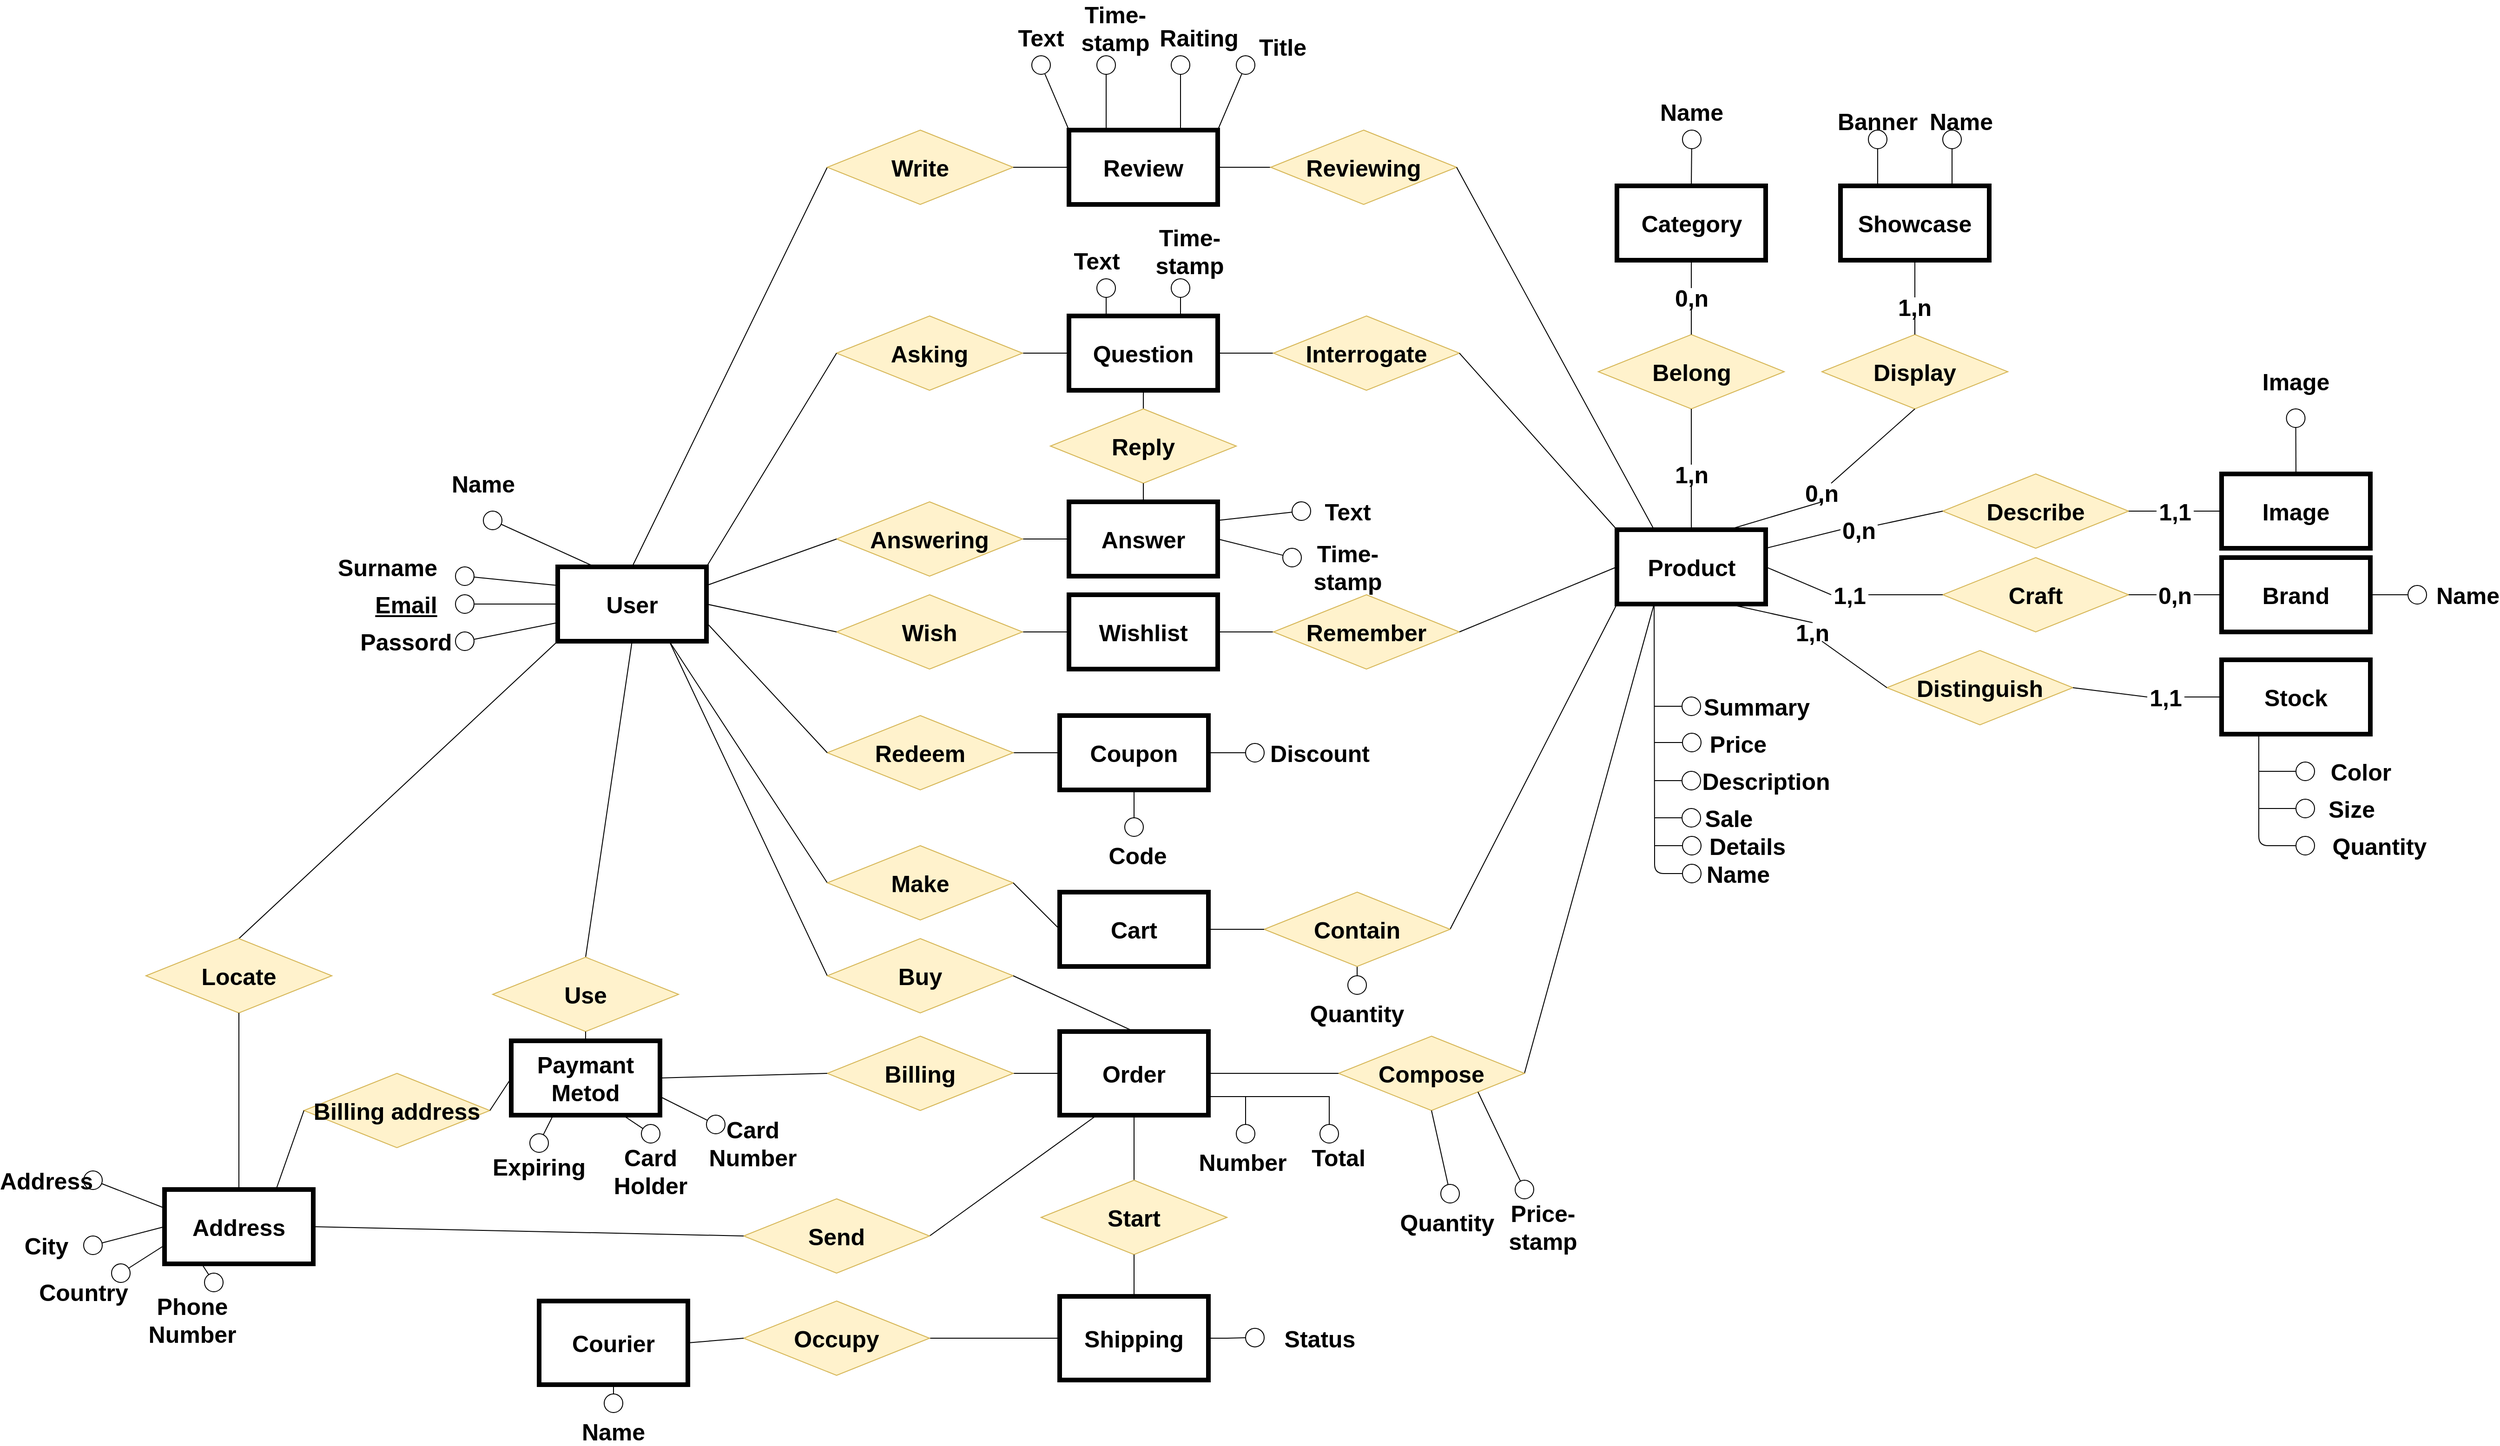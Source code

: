 <mxfile version="12.9.4" type="github">
  <diagram id="CQYaAHjqZ7QAorhqhi28" name="Page-1">
    <mxGraphModel dx="2885" dy="1812" grid="1" gridSize="10" guides="1" tooltips="1" connect="1" arrows="1" fold="1" page="1" pageScale="1" pageWidth="827" pageHeight="1169" math="0" shadow="0">
      <root>
        <mxCell id="0" />
        <mxCell id="1" parent="0" />
        <mxCell id="1BS-HU7HtbE8BR-Be_lK-1" value="User" style="rounded=0;whiteSpace=wrap;html=1;fontSize=25;fontStyle=1;strokeWidth=5;" parent="1" vertex="1">
          <mxGeometry x="-230" y="170" width="160" height="80" as="geometry" />
        </mxCell>
        <mxCell id="1BS-HU7HtbE8BR-Be_lK-2" value="Product" style="rounded=0;whiteSpace=wrap;html=1;fontSize=25;fontStyle=1;strokeWidth=5;" parent="1" vertex="1">
          <mxGeometry x="909.5" y="130" width="160" height="80" as="geometry" />
        </mxCell>
        <mxCell id="1BS-HU7HtbE8BR-Be_lK-3" value="Category" style="rounded=0;whiteSpace=wrap;html=1;fontSize=25;fontStyle=1;strokeWidth=5;" parent="1" vertex="1">
          <mxGeometry x="909.5" y="-240" width="160" height="80" as="geometry" />
        </mxCell>
        <mxCell id="1BS-HU7HtbE8BR-Be_lK-4" value="" style="endArrow=none;html=1;exitX=0.5;exitY=0;exitDx=0;exitDy=0;entryX=0.5;entryY=1;entryDx=0;entryDy=0;fontSize=25;fontStyle=1" parent="1" source="wcDNg7Z-eRSndHOin9jh-2" target="1BS-HU7HtbE8BR-Be_lK-3" edge="1">
          <mxGeometry width="50" height="50" relative="1" as="geometry">
            <mxPoint x="1059" y="220" as="sourcePoint" />
            <mxPoint x="989" y="10" as="targetPoint" />
          </mxGeometry>
        </mxCell>
        <mxCell id="1BS-HU7HtbE8BR-Be_lK-5" value="Wishlist" style="rounded=0;whiteSpace=wrap;html=1;fontSize=25;fontStyle=1;strokeWidth=5;" parent="1" vertex="1">
          <mxGeometry x="320" y="200" width="160" height="80" as="geometry" />
        </mxCell>
        <mxCell id="1BS-HU7HtbE8BR-Be_lK-6" value="" style="endArrow=none;html=1;entryX=0;entryY=0.5;entryDx=0;entryDy=0;exitX=1;exitY=0.5;exitDx=0;exitDy=0;fontSize=25;fontStyle=1" parent="1" source="c2bkHcko6VeSwUFlFjgx-14" target="1BS-HU7HtbE8BR-Be_lK-5" edge="1">
          <mxGeometry width="50" height="50" relative="1" as="geometry">
            <mxPoint x="390" y="260" as="sourcePoint" />
            <mxPoint x="440" y="210" as="targetPoint" />
          </mxGeometry>
        </mxCell>
        <mxCell id="1BS-HU7HtbE8BR-Be_lK-7" value="" style="endArrow=none;html=1;entryX=1;entryY=0.5;entryDx=0;entryDy=0;exitX=0;exitY=0.5;exitDx=0;exitDy=0;fontSize=25;fontStyle=1" parent="1" source="c2bkHcko6VeSwUFlFjgx-52" target="1BS-HU7HtbE8BR-Be_lK-5" edge="1">
          <mxGeometry width="50" height="50" relative="1" as="geometry">
            <mxPoint x="390" y="260" as="sourcePoint" />
            <mxPoint x="440" y="210" as="targetPoint" />
          </mxGeometry>
        </mxCell>
        <mxCell id="1BS-HU7HtbE8BR-Be_lK-8" value="Cart" style="rounded=0;whiteSpace=wrap;html=1;fontSize=25;fontStyle=1;strokeWidth=5;" parent="1" vertex="1">
          <mxGeometry x="310" y="520" width="160" height="80" as="geometry" />
        </mxCell>
        <mxCell id="1BS-HU7HtbE8BR-Be_lK-9" value="" style="endArrow=none;html=1;exitX=0;exitY=0.5;exitDx=0;exitDy=0;entryX=0.75;entryY=1;entryDx=0;entryDy=0;fontSize=25;fontStyle=1" parent="1" source="c2bkHcko6VeSwUFlFjgx-16" target="1BS-HU7HtbE8BR-Be_lK-1" edge="1">
          <mxGeometry width="50" height="50" relative="1" as="geometry">
            <mxPoint x="450" y="260" as="sourcePoint" />
            <mxPoint x="500" y="210" as="targetPoint" />
          </mxGeometry>
        </mxCell>
        <mxCell id="1BS-HU7HtbE8BR-Be_lK-10" value="" style="endArrow=none;html=1;exitX=1;exitY=0.5;exitDx=0;exitDy=0;entryX=0;entryY=1;entryDx=0;entryDy=0;fontSize=25;fontStyle=1" parent="1" source="c2bkHcko6VeSwUFlFjgx-44" target="1BS-HU7HtbE8BR-Be_lK-2" edge="1">
          <mxGeometry width="50" height="50" relative="1" as="geometry">
            <mxPoint x="390" y="260" as="sourcePoint" />
            <mxPoint x="440" y="210" as="targetPoint" />
          </mxGeometry>
        </mxCell>
        <mxCell id="1BS-HU7HtbE8BR-Be_lK-11" value="Address" style="rounded=0;whiteSpace=wrap;html=1;fontSize=25;fontStyle=1;strokeWidth=5;" parent="1" vertex="1">
          <mxGeometry x="-653" y="840" width="160" height="80" as="geometry" />
        </mxCell>
        <mxCell id="1BS-HU7HtbE8BR-Be_lK-12" value="" style="endArrow=none;html=1;entryX=0;entryY=1;entryDx=0;entryDy=0;exitX=0.5;exitY=0;exitDx=0;exitDy=0;fontSize=25;fontStyle=1" parent="1" source="c2bkHcko6VeSwUFlFjgx-24" target="1BS-HU7HtbE8BR-Be_lK-1" edge="1">
          <mxGeometry width="50" height="50" relative="1" as="geometry">
            <mxPoint x="450" y="360" as="sourcePoint" />
            <mxPoint x="500" y="310" as="targetPoint" />
          </mxGeometry>
        </mxCell>
        <mxCell id="1BS-HU7HtbE8BR-Be_lK-13" value="Paymant Metod" style="rounded=0;whiteSpace=wrap;html=1;fontSize=25;fontStyle=1;strokeWidth=5;" parent="1" vertex="1">
          <mxGeometry x="-280" y="680" width="160" height="80" as="geometry" />
        </mxCell>
        <mxCell id="1BS-HU7HtbE8BR-Be_lK-14" value="" style="endArrow=none;html=1;entryX=0.5;entryY=1;entryDx=0;entryDy=0;exitX=0.5;exitY=0;exitDx=0;exitDy=0;fontSize=25;fontStyle=1" parent="1" source="c2bkHcko6VeSwUFlFjgx-20" target="1BS-HU7HtbE8BR-Be_lK-1" edge="1">
          <mxGeometry width="50" height="50" relative="1" as="geometry">
            <mxPoint x="450" y="360" as="sourcePoint" />
            <mxPoint x="500" y="310" as="targetPoint" />
          </mxGeometry>
        </mxCell>
        <mxCell id="-YLVVvJB87jnQkhJQOnv-47" style="edgeStyle=orthogonalEdgeStyle;rounded=0;orthogonalLoop=1;jettySize=auto;html=1;exitX=1;exitY=0.75;exitDx=0;exitDy=0;startArrow=none;startFill=0;startSize=6;endArrow=oval;endFill=0;endSize=20;strokeColor=#000000;fontSize=25;fontColor=#000000;fontStyle=1" parent="1" source="1BS-HU7HtbE8BR-Be_lK-15" edge="1">
          <mxGeometry relative="1" as="geometry">
            <mxPoint x="510" y="780" as="targetPoint" />
            <Array as="points">
              <mxPoint x="470" y="740" />
              <mxPoint x="510" y="740" />
            </Array>
          </mxGeometry>
        </mxCell>
        <mxCell id="1BS-HU7HtbE8BR-Be_lK-15" value="Order" style="rounded=0;whiteSpace=wrap;html=1;fontSize=25;fontStyle=1;strokeWidth=5;" parent="1" vertex="1">
          <mxGeometry x="310" y="670" width="160" height="90" as="geometry" />
        </mxCell>
        <mxCell id="1BS-HU7HtbE8BR-Be_lK-16" value="" style="endArrow=none;html=1;entryX=0.75;entryY=1;entryDx=0;entryDy=0;exitX=0;exitY=0.5;exitDx=0;exitDy=0;fontSize=25;fontStyle=1;" parent="1" source="c2bkHcko6VeSwUFlFjgx-18" target="1BS-HU7HtbE8BR-Be_lK-1" edge="1">
          <mxGeometry width="50" height="50" relative="1" as="geometry">
            <mxPoint x="470" y="360" as="sourcePoint" />
            <mxPoint x="520" y="310" as="targetPoint" />
          </mxGeometry>
        </mxCell>
        <mxCell id="1BS-HU7HtbE8BR-Be_lK-17" value="" style="endArrow=none;html=1;exitX=1;exitY=0.5;exitDx=0;exitDy=0;entryX=0;entryY=0.5;entryDx=0;entryDy=0;fontSize=25;fontStyle=1" parent="1" source="c2bkHcko6VeSwUFlFjgx-22" target="1BS-HU7HtbE8BR-Be_lK-15" edge="1">
          <mxGeometry width="50" height="50" relative="1" as="geometry">
            <mxPoint x="400" y="590" as="sourcePoint" />
            <mxPoint x="450" y="540" as="targetPoint" />
          </mxGeometry>
        </mxCell>
        <mxCell id="1BS-HU7HtbE8BR-Be_lK-18" value="" style="endArrow=none;html=1;exitX=1;exitY=0.5;exitDx=0;exitDy=0;fontSize=25;fontStyle=1;entryX=0.25;entryY=1;entryDx=0;entryDy=0;" parent="1" source="c2bkHcko6VeSwUFlFjgx-27" target="1BS-HU7HtbE8BR-Be_lK-15" edge="1">
          <mxGeometry width="50" height="50" relative="1" as="geometry">
            <mxPoint x="400" y="590" as="sourcePoint" />
            <mxPoint x="350" y="780" as="targetPoint" />
          </mxGeometry>
        </mxCell>
        <mxCell id="1BS-HU7HtbE8BR-Be_lK-19" value="" style="endArrow=none;html=1;entryX=0.25;entryY=1;entryDx=0;entryDy=0;exitX=1;exitY=0.5;exitDx=0;exitDy=0;fontSize=25;fontStyle=1" parent="1" source="c2bkHcko6VeSwUFlFjgx-37" target="1BS-HU7HtbE8BR-Be_lK-2" edge="1">
          <mxGeometry width="50" height="50" relative="1" as="geometry">
            <mxPoint x="630" y="344" as="sourcePoint" />
            <mxPoint x="460" y="310" as="targetPoint" />
          </mxGeometry>
        </mxCell>
        <mxCell id="1BS-HU7HtbE8BR-Be_lK-20" value="" style="endArrow=none;html=1;entryX=1;entryY=0.25;entryDx=0;entryDy=0;exitX=0;exitY=0.5;exitDx=0;exitDy=0;fontSize=25;fontStyle=1" parent="1" source="wcDNg7Z-eRSndHOin9jh-13" target="1BS-HU7HtbE8BR-Be_lK-2" edge="1">
          <mxGeometry width="50" height="50" relative="1" as="geometry">
            <mxPoint x="1019.5" y="320" as="sourcePoint" />
            <mxPoint x="719.5" y="200" as="targetPoint" />
          </mxGeometry>
        </mxCell>
        <mxCell id="1BS-HU7HtbE8BR-Be_lK-21" value="Image" style="rounded=0;whiteSpace=wrap;html=1;fontSize=25;fontStyle=1;strokeWidth=5;" parent="1" vertex="1">
          <mxGeometry x="1560" y="70" width="160" height="80" as="geometry" />
        </mxCell>
        <mxCell id="1BS-HU7HtbE8BR-Be_lK-22" value="Review" style="rounded=0;whiteSpace=wrap;html=1;fontSize=25;fontStyle=1;strokeWidth=5;" parent="1" vertex="1">
          <mxGeometry x="320" y="-300" width="160" height="80" as="geometry" />
        </mxCell>
        <mxCell id="1BS-HU7HtbE8BR-Be_lK-23" value="" style="endArrow=none;html=1;entryX=1;entryY=0.5;entryDx=0;entryDy=0;exitX=0;exitY=0.5;exitDx=0;exitDy=0;fontSize=25;fontStyle=1" parent="1" source="c2bkHcko6VeSwUFlFjgx-56" target="1BS-HU7HtbE8BR-Be_lK-22" edge="1">
          <mxGeometry width="50" height="50" relative="1" as="geometry">
            <mxPoint x="410" y="130" as="sourcePoint" />
            <mxPoint x="460" y="80" as="targetPoint" />
          </mxGeometry>
        </mxCell>
        <mxCell id="1BS-HU7HtbE8BR-Be_lK-24" value="" style="endArrow=none;html=1;exitX=0.5;exitY=0;exitDx=0;exitDy=0;fontSize=25;fontStyle=1;entryX=0;entryY=0.5;entryDx=0;entryDy=0;" parent="1" source="1BS-HU7HtbE8BR-Be_lK-1" target="c2bkHcko6VeSwUFlFjgx-4" edge="1">
          <mxGeometry width="50" height="50" relative="1" as="geometry">
            <mxPoint x="470" y="130" as="sourcePoint" />
            <mxPoint x="30" y="60" as="targetPoint" />
          </mxGeometry>
        </mxCell>
        <mxCell id="1BS-HU7HtbE8BR-Be_lK-26" value="Quantity" style="text;html=1;strokeColor=none;fillColor=none;align=center;verticalAlign=middle;whiteSpace=wrap;rounded=0;fontSize=25;fontStyle=1" parent="1" vertex="1">
          <mxGeometry x="707" y="864.5" width="40" height="20" as="geometry" />
        </mxCell>
        <mxCell id="1BS-HU7HtbE8BR-Be_lK-27" value="" style="endArrow=none;html=1;fontSize=25;exitX=1;exitY=0.5;exitDx=0;exitDy=0;entryX=0;entryY=0.5;entryDx=0;entryDy=0;fontStyle=1" parent="1" source="c2bkHcko6VeSwUFlFjgx-76" target="1BS-HU7HtbE8BR-Be_lK-28" edge="1">
          <mxGeometry width="50" height="50" relative="1" as="geometry">
            <mxPoint x="1017.25" y="200" as="sourcePoint" />
            <mxPoint x="1387.25" y="90" as="targetPoint" />
          </mxGeometry>
        </mxCell>
        <mxCell id="1BS-HU7HtbE8BR-Be_lK-28" value="Coupon" style="rounded=0;whiteSpace=wrap;html=1;fontSize=25;fontStyle=1;strokeWidth=5;" parent="1" vertex="1">
          <mxGeometry x="310" y="330" width="160" height="80" as="geometry" />
        </mxCell>
        <mxCell id="1BS-HU7HtbE8BR-Be_lK-29" value="Brand" style="rounded=0;whiteSpace=wrap;html=1;fontSize=25;fontStyle=1;strokeWidth=5;" parent="1" vertex="1">
          <mxGeometry x="1560" y="160" width="160" height="80" as="geometry" />
        </mxCell>
        <mxCell id="1BS-HU7HtbE8BR-Be_lK-30" value="" style="endArrow=none;html=1;fontSize=25;entryX=0;entryY=0.5;entryDx=0;entryDy=0;exitX=1;exitY=0.5;exitDx=0;exitDy=0;fontStyle=1" parent="1" source="wcDNg7Z-eRSndHOin9jh-19" target="1BS-HU7HtbE8BR-Be_lK-29" edge="1">
          <mxGeometry width="50" height="50" relative="1" as="geometry">
            <mxPoint x="937.25" y="220" as="sourcePoint" />
            <mxPoint x="987.25" y="170" as="targetPoint" />
          </mxGeometry>
        </mxCell>
        <mxCell id="1BS-HU7HtbE8BR-Be_lK-31" value="Stock" style="rounded=0;whiteSpace=wrap;html=1;fontSize=25;fontStyle=1;strokeWidth=5;" parent="1" vertex="1">
          <mxGeometry x="1560" y="270" width="160" height="80" as="geometry" />
        </mxCell>
        <mxCell id="1BS-HU7HtbE8BR-Be_lK-32" value="" style="endArrow=none;html=1;fontSize=25;entryX=0.75;entryY=1;entryDx=0;entryDy=0;exitX=0.5;exitY=0;exitDx=0;exitDy=0;fontStyle=1" parent="1" source="wcDNg7Z-eRSndHOin9jh-29" target="1BS-HU7HtbE8BR-Be_lK-2" edge="1">
          <mxGeometry width="50" height="50" relative="1" as="geometry">
            <mxPoint x="809.5" y="350" as="sourcePoint" />
            <mxPoint x="859.5" y="300" as="targetPoint" />
          </mxGeometry>
        </mxCell>
        <mxCell id="1BS-HU7HtbE8BR-Be_lK-33" value="Color&lt;span style=&quot;color: rgba(0, 0, 0, 0); font-family: monospace; font-size: 0px; white-space: nowrap;&quot;&gt;%3CmxGraphModel%3E%3Croot%3E%3CmxCell%20id%3D%220%22%2F%3E%3CmxCell%20id%3D%221%22%20parent%3D%220%22%2F%3E%3CmxCell%20id%3D%222%22%20value%3D%22Quantity%22%20style%3D%22text%3Bhtml%3D1%3BstrokeColor%3Dnone%3BfillColor%3Dnone%3Balign%3Dcenter%3BverticalAlign%3Dmiddle%3BwhiteSpace%3Dwrap%3Brounded%3D0%3BfontSize%3D25%3BfontStyle%3D1%22%20vertex%3D%221%22%20parent%3D%221%22%3E%3CmxGeometry%20x%3D%22590%22%20y%3D%22350%22%20width%3D%2240%22%20height%3D%2220%22%20as%3D%22geometry%22%2F%3E%3C%2FmxCell%3E%3C%2Froot%3E%3C%2FmxGraphModel%3E&lt;/span&gt;" style="text;html=1;strokeColor=none;fillColor=none;align=center;verticalAlign=middle;whiteSpace=wrap;rounded=0;fontSize=25;fontStyle=1" parent="1" vertex="1">
          <mxGeometry x="1690" y="380" width="40" height="20" as="geometry" />
        </mxCell>
        <mxCell id="1BS-HU7HtbE8BR-Be_lK-34" value="Quantity" style="text;html=1;strokeColor=none;fillColor=none;align=center;verticalAlign=middle;whiteSpace=wrap;rounded=0;fontSize=25;fontStyle=1" parent="1" vertex="1">
          <mxGeometry x="1710" y="460" width="40" height="20" as="geometry" />
        </mxCell>
        <mxCell id="1BS-HU7HtbE8BR-Be_lK-35" value="Size" style="text;html=1;strokeColor=none;fillColor=none;align=center;verticalAlign=middle;whiteSpace=wrap;rounded=0;fontSize=25;fontStyle=1" parent="1" vertex="1">
          <mxGeometry x="1680" y="420" width="40" height="20" as="geometry" />
        </mxCell>
        <mxCell id="1BS-HU7HtbE8BR-Be_lK-36" value="" style="endArrow=none;html=1;fontSize=25;entryX=0.5;entryY=1;entryDx=0;entryDy=0;exitX=0.5;exitY=0;exitDx=0;exitDy=0;fontStyle=1" parent="1" source="c2bkHcko6VeSwUFlFjgx-32" target="1BS-HU7HtbE8BR-Be_lK-15" edge="1">
          <mxGeometry width="50" height="50" relative="1" as="geometry">
            <mxPoint x="380" y="720" as="sourcePoint" />
            <mxPoint x="590" y="640" as="targetPoint" />
          </mxGeometry>
        </mxCell>
        <mxCell id="-YLVVvJB87jnQkhJQOnv-44" style="edgeStyle=orthogonalEdgeStyle;rounded=0;orthogonalLoop=1;jettySize=auto;html=1;exitX=1;exitY=0.5;exitDx=0;exitDy=0;startArrow=none;startFill=0;startSize=6;endArrow=oval;endFill=0;endSize=20;strokeColor=#000000;fontSize=25;fontColor=#000000;fontStyle=1" parent="1" source="1BS-HU7HtbE8BR-Be_lK-37" edge="1">
          <mxGeometry relative="1" as="geometry">
            <mxPoint x="520" y="999.333" as="targetPoint" />
          </mxGeometry>
        </mxCell>
        <mxCell id="1BS-HU7HtbE8BR-Be_lK-37" value="Shipping" style="rounded=0;whiteSpace=wrap;html=1;fontSize=25;fontStyle=1;strokeWidth=5;" parent="1" vertex="1">
          <mxGeometry x="310" y="955" width="160" height="90" as="geometry" />
        </mxCell>
        <mxCell id="1BS-HU7HtbE8BR-Be_lK-38" value="Courier" style="rounded=0;whiteSpace=wrap;html=1;fontSize=25;fontStyle=1;strokeWidth=5;" parent="1" vertex="1">
          <mxGeometry x="-250" y="960" width="160" height="90" as="geometry" />
        </mxCell>
        <mxCell id="1BS-HU7HtbE8BR-Be_lK-39" value="" style="endArrow=none;html=1;fontSize=25;entryX=0;entryY=0.5;entryDx=0;entryDy=0;exitX=1;exitY=0.5;exitDx=0;exitDy=0;fontStyle=1" parent="1" source="c2bkHcko6VeSwUFlFjgx-35" target="1BS-HU7HtbE8BR-Be_lK-37" edge="1">
          <mxGeometry width="50" height="50" relative="1" as="geometry">
            <mxPoint x="540" y="690" as="sourcePoint" />
            <mxPoint x="590" y="640" as="targetPoint" />
          </mxGeometry>
        </mxCell>
        <mxCell id="1BS-HU7HtbE8BR-Be_lK-40" value="Name" style="text;html=1;strokeColor=none;fillColor=none;align=center;verticalAlign=middle;whiteSpace=wrap;rounded=0;fontSize=25;fontStyle=1" parent="1" vertex="1">
          <mxGeometry x="-190" y="1090" width="40" height="20" as="geometry" />
        </mxCell>
        <mxCell id="1BS-HU7HtbE8BR-Be_lK-41" value="Showcase" style="rounded=0;whiteSpace=wrap;html=1;fontSize=25;fontStyle=1;strokeWidth=5;" parent="1" vertex="1">
          <mxGeometry x="1150" y="-240" width="160" height="80" as="geometry" />
        </mxCell>
        <mxCell id="1BS-HU7HtbE8BR-Be_lK-42" value="" style="endArrow=none;html=1;fontSize=25;entryX=0.5;entryY=1;entryDx=0;entryDy=0;exitX=0.5;exitY=0;exitDx=0;exitDy=0;fontStyle=1" parent="1" source="wcDNg7Z-eRSndHOin9jh-7" target="1BS-HU7HtbE8BR-Be_lK-41" edge="1">
          <mxGeometry width="50" height="50" relative="1" as="geometry">
            <mxPoint x="870" y="520" as="sourcePoint" />
            <mxPoint x="920" y="470" as="targetPoint" />
          </mxGeometry>
        </mxCell>
        <mxCell id="1BS-HU7HtbE8BR-Be_lK-43" value="Question" style="rounded=0;whiteSpace=wrap;html=1;fontSize=25;fontStyle=1;strokeWidth=5;" parent="1" vertex="1">
          <mxGeometry x="320" y="-100" width="160" height="80" as="geometry" />
        </mxCell>
        <mxCell id="1BS-HU7HtbE8BR-Be_lK-44" value="" style="endArrow=none;html=1;fontSize=25;entryX=1;entryY=0.5;entryDx=0;entryDy=0;exitX=0;exitY=0.5;exitDx=0;exitDy=0;fontStyle=1" parent="1" source="c2bkHcko6VeSwUFlFjgx-54" target="1BS-HU7HtbE8BR-Be_lK-43" edge="1">
          <mxGeometry width="50" height="50" relative="1" as="geometry">
            <mxPoint x="470" y="230" as="sourcePoint" />
            <mxPoint x="520" y="180" as="targetPoint" />
          </mxGeometry>
        </mxCell>
        <mxCell id="1BS-HU7HtbE8BR-Be_lK-45" value="" style="endArrow=none;html=1;fontSize=25;entryX=0;entryY=0.5;entryDx=0;entryDy=0;exitX=1;exitY=0.5;exitDx=0;exitDy=0;fontStyle=1" parent="1" source="c2bkHcko6VeSwUFlFjgx-10" target="1BS-HU7HtbE8BR-Be_lK-43" edge="1">
          <mxGeometry width="50" height="50" relative="1" as="geometry">
            <mxPoint x="470" y="-100" as="sourcePoint" />
            <mxPoint x="520" y="-150" as="targetPoint" />
          </mxGeometry>
        </mxCell>
        <mxCell id="1BS-HU7HtbE8BR-Be_lK-48" value="Answer" style="rounded=0;whiteSpace=wrap;html=1;fontSize=25;fontStyle=1;strokeWidth=5;" parent="1" vertex="1">
          <mxGeometry x="320" y="100" width="160" height="80" as="geometry" />
        </mxCell>
        <mxCell id="1BS-HU7HtbE8BR-Be_lK-49" value="" style="endArrow=none;html=1;fontSize=25;entryX=0.5;entryY=1;entryDx=0;entryDy=0;exitX=0.5;exitY=0;exitDx=0;exitDy=0;fontStyle=1" parent="1" source="c2bkHcko6VeSwUFlFjgx-12" target="1BS-HU7HtbE8BR-Be_lK-43" edge="1">
          <mxGeometry width="50" height="50" relative="1" as="geometry">
            <mxPoint x="470" y="230" as="sourcePoint" />
            <mxPoint x="520" y="180" as="targetPoint" />
          </mxGeometry>
        </mxCell>
        <mxCell id="1BS-HU7HtbE8BR-Be_lK-50" value="" style="endArrow=none;html=1;fontSize=25;exitX=1;exitY=0.5;exitDx=0;exitDy=0;entryX=0;entryY=0.5;entryDx=0;entryDy=0;fontStyle=1" parent="1" source="c2bkHcko6VeSwUFlFjgx-6" target="1BS-HU7HtbE8BR-Be_lK-48" edge="1">
          <mxGeometry width="50" height="50" relative="1" as="geometry">
            <mxPoint x="420" y="320" as="sourcePoint" />
            <mxPoint x="280" y="140" as="targetPoint" />
          </mxGeometry>
        </mxCell>
        <mxCell id="c2bkHcko6VeSwUFlFjgx-4" value="Write" style="rhombus;whiteSpace=wrap;html=1;fontSize=25;fontStyle=1;fillColor=#fff2cc;strokeColor=#d6b656;" parent="1" vertex="1">
          <mxGeometry x="60" y="-300" width="200" height="80" as="geometry" />
        </mxCell>
        <mxCell id="c2bkHcko6VeSwUFlFjgx-5" value="" style="endArrow=none;html=1;exitX=1;exitY=0.5;exitDx=0;exitDy=0;fontSize=25;fontStyle=1;entryX=0;entryY=0.5;entryDx=0;entryDy=0;" parent="1" source="c2bkHcko6VeSwUFlFjgx-4" target="1BS-HU7HtbE8BR-Be_lK-22" edge="1">
          <mxGeometry width="50" height="50" relative="1" as="geometry">
            <mxPoint x="-190" y="-10" as="sourcePoint" />
            <mxPoint x="-20" y="-100" as="targetPoint" />
          </mxGeometry>
        </mxCell>
        <mxCell id="c2bkHcko6VeSwUFlFjgx-6" value="Answering" style="rhombus;whiteSpace=wrap;html=1;fontSize=25;fontStyle=1;fillColor=#fff2cc;strokeColor=#d6b656;" parent="1" vertex="1">
          <mxGeometry x="70" y="100" width="200" height="80" as="geometry" />
        </mxCell>
        <mxCell id="c2bkHcko6VeSwUFlFjgx-7" value="" style="endArrow=none;html=1;fontSize=25;exitX=1;exitY=0.25;exitDx=0;exitDy=0;entryX=0;entryY=0.5;entryDx=0;entryDy=0;fontStyle=1" parent="1" source="1BS-HU7HtbE8BR-Be_lK-1" target="c2bkHcko6VeSwUFlFjgx-6" edge="1">
          <mxGeometry width="50" height="50" relative="1" as="geometry">
            <mxPoint x="-60" y="150" as="sourcePoint" />
            <mxPoint x="380" y="140" as="targetPoint" />
          </mxGeometry>
        </mxCell>
        <mxCell id="c2bkHcko6VeSwUFlFjgx-10" value="Asking" style="rhombus;whiteSpace=wrap;html=1;fontSize=25;fontStyle=1;fillColor=#fff2cc;strokeColor=#d6b656;" parent="1" vertex="1">
          <mxGeometry x="70" y="-100" width="200" height="80" as="geometry" />
        </mxCell>
        <mxCell id="c2bkHcko6VeSwUFlFjgx-11" value="" style="endArrow=none;html=1;fontSize=25;entryX=0;entryY=0.5;entryDx=0;entryDy=0;exitX=1;exitY=0;exitDx=0;exitDy=0;fontStyle=1" parent="1" source="1BS-HU7HtbE8BR-Be_lK-1" target="c2bkHcko6VeSwUFlFjgx-10" edge="1">
          <mxGeometry width="50" height="50" relative="1" as="geometry">
            <mxPoint x="-60" y="130" as="sourcePoint" />
            <mxPoint x="380" y="-110" as="targetPoint" />
          </mxGeometry>
        </mxCell>
        <mxCell id="c2bkHcko6VeSwUFlFjgx-12" value="Reply" style="rhombus;whiteSpace=wrap;html=1;fontSize=25;fontStyle=1;fillColor=#fff2cc;strokeColor=#d6b656;" parent="1" vertex="1">
          <mxGeometry x="300" width="200" height="80" as="geometry" />
        </mxCell>
        <mxCell id="c2bkHcko6VeSwUFlFjgx-13" value="" style="endArrow=none;html=1;fontSize=25;entryX=0.5;entryY=1;entryDx=0;entryDy=0;exitX=0.5;exitY=0;exitDx=0;exitDy=0;fontStyle=1" parent="1" source="1BS-HU7HtbE8BR-Be_lK-48" target="c2bkHcko6VeSwUFlFjgx-12" edge="1">
          <mxGeometry width="50" height="50" relative="1" as="geometry">
            <mxPoint x="400" y="100" as="sourcePoint" />
            <mxPoint x="400" y="-70" as="targetPoint" />
          </mxGeometry>
        </mxCell>
        <mxCell id="c2bkHcko6VeSwUFlFjgx-14" value="Wish" style="rhombus;whiteSpace=wrap;html=1;fontSize=25;fontStyle=1;fillColor=#fff2cc;strokeColor=#d6b656;" parent="1" vertex="1">
          <mxGeometry x="70" y="200" width="200" height="80" as="geometry" />
        </mxCell>
        <mxCell id="c2bkHcko6VeSwUFlFjgx-15" value="" style="endArrow=none;html=1;entryX=0;entryY=0.5;entryDx=0;entryDy=0;exitX=1;exitY=0.5;exitDx=0;exitDy=0;fontSize=25;fontStyle=1" parent="1" source="1BS-HU7HtbE8BR-Be_lK-1" target="c2bkHcko6VeSwUFlFjgx-14" edge="1">
          <mxGeometry width="50" height="50" relative="1" as="geometry">
            <mxPoint x="-60" y="170" as="sourcePoint" />
            <mxPoint x="380" y="240" as="targetPoint" />
          </mxGeometry>
        </mxCell>
        <mxCell id="c2bkHcko6VeSwUFlFjgx-16" value="Make" style="rhombus;whiteSpace=wrap;html=1;fontSize=25;fontStyle=1;fillColor=#fff2cc;strokeColor=#d6b656;" parent="1" vertex="1">
          <mxGeometry x="60" y="470" width="200" height="80" as="geometry" />
        </mxCell>
        <mxCell id="c2bkHcko6VeSwUFlFjgx-17" value="" style="endArrow=none;html=1;exitX=0;exitY=0.5;exitDx=0;exitDy=0;fontSize=25;fontStyle=1;entryX=1;entryY=0.5;entryDx=0;entryDy=0;" parent="1" source="1BS-HU7HtbE8BR-Be_lK-8" target="c2bkHcko6VeSwUFlFjgx-16" edge="1">
          <mxGeometry width="50" height="50" relative="1" as="geometry">
            <mxPoint x="310" y="560" as="sourcePoint" />
            <mxPoint x="280" y="480" as="targetPoint" />
          </mxGeometry>
        </mxCell>
        <mxCell id="c2bkHcko6VeSwUFlFjgx-18" value="Buy" style="rhombus;whiteSpace=wrap;html=1;fontSize=25;fontStyle=1;fillColor=#fff2cc;strokeColor=#d6b656;" parent="1" vertex="1">
          <mxGeometry x="60" y="570" width="200" height="80" as="geometry" />
        </mxCell>
        <mxCell id="c2bkHcko6VeSwUFlFjgx-19" value="" style="endArrow=none;html=1;fontSize=25;fontStyle=1;entryX=1;entryY=0.5;entryDx=0;entryDy=0;exitX=0.5;exitY=0;exitDx=0;exitDy=0;" parent="1" source="1BS-HU7HtbE8BR-Be_lK-15" target="c2bkHcko6VeSwUFlFjgx-18" edge="1">
          <mxGeometry width="50" height="50" relative="1" as="geometry">
            <mxPoint x="290" y="660" as="sourcePoint" />
            <mxPoint x="50" y="640" as="targetPoint" />
          </mxGeometry>
        </mxCell>
        <mxCell id="c2bkHcko6VeSwUFlFjgx-20" value="Use" style="rhombus;whiteSpace=wrap;html=1;fontSize=25;fontStyle=1;fillColor=#fff2cc;strokeColor=#d6b656;" parent="1" vertex="1">
          <mxGeometry x="-300" y="590" width="200" height="80" as="geometry" />
        </mxCell>
        <mxCell id="c2bkHcko6VeSwUFlFjgx-21" value="" style="endArrow=none;html=1;entryX=0.5;entryY=1;entryDx=0;entryDy=0;exitX=0.5;exitY=0;exitDx=0;exitDy=0;fontSize=25;fontStyle=1;fillColor=#fff2cc;strokeColor=#000000;fontColor=#000000;" parent="1" source="1BS-HU7HtbE8BR-Be_lK-13" target="c2bkHcko6VeSwUFlFjgx-20" edge="1">
          <mxGeometry width="50" height="50" relative="1" as="geometry">
            <mxPoint x="-60" y="630" as="sourcePoint" />
            <mxPoint x="-170" y="430" as="targetPoint" />
          </mxGeometry>
        </mxCell>
        <mxCell id="c2bkHcko6VeSwUFlFjgx-22" value="Billing" style="rhombus;whiteSpace=wrap;html=1;fontSize=25;fontStyle=1;fillColor=#fff2cc;strokeColor=#d6b656;" parent="1" vertex="1">
          <mxGeometry x="60" y="675" width="200" height="80" as="geometry" />
        </mxCell>
        <mxCell id="c2bkHcko6VeSwUFlFjgx-23" value="" style="endArrow=none;html=1;exitX=1;exitY=0.5;exitDx=0;exitDy=0;entryX=0;entryY=0.5;entryDx=0;entryDy=0;fontSize=25;fontStyle=1" parent="1" source="1BS-HU7HtbE8BR-Be_lK-13" target="c2bkHcko6VeSwUFlFjgx-22" edge="1">
          <mxGeometry width="50" height="50" relative="1" as="geometry">
            <mxPoint x="20" y="650" as="sourcePoint" />
            <mxPoint x="350" y="705" as="targetPoint" />
          </mxGeometry>
        </mxCell>
        <mxCell id="c2bkHcko6VeSwUFlFjgx-24" value="Locate" style="rhombus;whiteSpace=wrap;html=1;fontSize=25;fontStyle=1;fillColor=#fff2cc;strokeColor=#d6b656;" parent="1" vertex="1">
          <mxGeometry x="-673" y="570" width="200" height="80" as="geometry" />
        </mxCell>
        <mxCell id="c2bkHcko6VeSwUFlFjgx-25" value="" style="endArrow=none;html=1;entryX=0.5;entryY=1;entryDx=0;entryDy=0;exitX=0.5;exitY=0;exitDx=0;exitDy=0;fontSize=25;fontStyle=1" parent="1" source="1BS-HU7HtbE8BR-Be_lK-11" target="c2bkHcko6VeSwUFlFjgx-24" edge="1">
          <mxGeometry width="50" height="50" relative="1" as="geometry">
            <mxPoint x="-407" y="800" as="sourcePoint" />
            <mxPoint x="-417" y="720" as="targetPoint" />
          </mxGeometry>
        </mxCell>
        <mxCell id="c2bkHcko6VeSwUFlFjgx-27" value="Send" style="rhombus;whiteSpace=wrap;html=1;fontSize=25;fontStyle=1;fillColor=#fff2cc;strokeColor=#d6b656;" parent="1" vertex="1">
          <mxGeometry x="-30" y="850" width="200" height="80" as="geometry" />
        </mxCell>
        <mxCell id="c2bkHcko6VeSwUFlFjgx-28" value="" style="endArrow=none;html=1;exitX=1;exitY=0.5;exitDx=0;exitDy=0;entryX=0;entryY=0.5;entryDx=0;entryDy=0;fontSize=25;fontStyle=1" parent="1" source="1BS-HU7HtbE8BR-Be_lK-11" target="c2bkHcko6VeSwUFlFjgx-27" edge="1">
          <mxGeometry width="50" height="50" relative="1" as="geometry">
            <mxPoint x="-190" y="760" as="sourcePoint" />
            <mxPoint x="370" y="760" as="targetPoint" />
          </mxGeometry>
        </mxCell>
        <mxCell id="c2bkHcko6VeSwUFlFjgx-32" value="Start" style="rhombus;whiteSpace=wrap;html=1;fontSize=25;fontStyle=1;fillColor=#fff2cc;strokeColor=#d6b656;" parent="1" vertex="1">
          <mxGeometry x="290" y="830" width="200" height="80" as="geometry" />
        </mxCell>
        <mxCell id="c2bkHcko6VeSwUFlFjgx-33" value="" style="endArrow=none;html=1;fontSize=25;entryX=0.5;entryY=1;entryDx=0;entryDy=0;exitX=0.5;exitY=0;exitDx=0;exitDy=0;fontStyle=1" parent="1" source="1BS-HU7HtbE8BR-Be_lK-37" target="c2bkHcko6VeSwUFlFjgx-32" edge="1">
          <mxGeometry width="50" height="50" relative="1" as="geometry">
            <mxPoint x="390" y="890" as="sourcePoint" />
            <mxPoint x="390" y="760" as="targetPoint" />
          </mxGeometry>
        </mxCell>
        <mxCell id="c2bkHcko6VeSwUFlFjgx-35" value="Occupy" style="rhombus;whiteSpace=wrap;html=1;fontSize=25;fontStyle=1;fillColor=#fff2cc;strokeColor=#d6b656;" parent="1" vertex="1">
          <mxGeometry x="-30" y="960" width="200" height="80" as="geometry" />
        </mxCell>
        <mxCell id="c2bkHcko6VeSwUFlFjgx-36" value="" style="endArrow=none;html=1;fontSize=25;entryX=0;entryY=0.5;entryDx=0;entryDy=0;exitX=1;exitY=0.5;exitDx=0;exitDy=0;fontStyle=1" parent="1" source="1BS-HU7HtbE8BR-Be_lK-38" target="c2bkHcko6VeSwUFlFjgx-35" edge="1">
          <mxGeometry width="50" height="50" relative="1" as="geometry">
            <mxPoint x="10" y="935" as="sourcePoint" />
            <mxPoint x="370" y="935" as="targetPoint" />
          </mxGeometry>
        </mxCell>
        <mxCell id="c2bkHcko6VeSwUFlFjgx-37" value="Compose" style="rhombus;whiteSpace=wrap;html=1;fontSize=25;fontStyle=1;fillColor=#fff2cc;strokeColor=#d6b656;" parent="1" vertex="1">
          <mxGeometry x="610" y="675" width="200" height="80" as="geometry" />
        </mxCell>
        <mxCell id="c2bkHcko6VeSwUFlFjgx-38" value="" style="endArrow=none;html=1;entryX=0;entryY=0.5;entryDx=0;entryDy=0;exitX=1;exitY=0.5;exitDx=0;exitDy=0;fontSize=25;fontStyle=1" parent="1" source="1BS-HU7HtbE8BR-Be_lK-15" target="c2bkHcko6VeSwUFlFjgx-37" edge="1">
          <mxGeometry width="50" height="50" relative="1" as="geometry">
            <mxPoint x="470" y="715" as="sourcePoint" />
            <mxPoint x="1010" y="380" as="targetPoint" />
          </mxGeometry>
        </mxCell>
        <mxCell id="c2bkHcko6VeSwUFlFjgx-39" value="" style="endArrow=none;html=1;fontSize=25;entryX=0.5;entryY=1;entryDx=0;entryDy=0;exitX=0.5;exitY=0;exitDx=0;exitDy=0;startArrow=oval;startFill=0;startSize=20;fontStyle=1" parent="1" target="c2bkHcko6VeSwUFlFjgx-37" edge="1">
          <mxGeometry width="50" height="50" relative="1" as="geometry">
            <mxPoint x="730" y="844.5" as="sourcePoint" />
            <mxPoint x="810" y="815" as="targetPoint" />
          </mxGeometry>
        </mxCell>
        <mxCell id="c2bkHcko6VeSwUFlFjgx-43" value="Quantity" style="text;html=1;strokeColor=none;fillColor=none;align=center;verticalAlign=middle;whiteSpace=wrap;rounded=0;fontSize=25;fontStyle=1" parent="1" vertex="1">
          <mxGeometry x="610" y="640" width="40" height="20" as="geometry" />
        </mxCell>
        <mxCell id="c2bkHcko6VeSwUFlFjgx-45" value="" style="endArrow=none;html=1;fontSize=25;entryX=0.5;entryY=1;entryDx=0;entryDy=0;exitX=0.5;exitY=0;exitDx=0;exitDy=0;startArrow=oval;startFill=0;startSize=20;fontStyle=1" parent="1" target="c2bkHcko6VeSwUFlFjgx-44" edge="1">
          <mxGeometry width="50" height="50" relative="1" as="geometry">
            <mxPoint x="630" y="620.0" as="sourcePoint" />
            <mxPoint x="713" y="450" as="targetPoint" />
          </mxGeometry>
        </mxCell>
        <mxCell id="c2bkHcko6VeSwUFlFjgx-44" value="Contain" style="rhombus;whiteSpace=wrap;html=1;fontSize=25;fontStyle=1;fillColor=#fff2cc;strokeColor=#d6b656;" parent="1" vertex="1">
          <mxGeometry x="530" y="520" width="200" height="80" as="geometry" />
        </mxCell>
        <mxCell id="c2bkHcko6VeSwUFlFjgx-47" value="" style="endArrow=none;html=1;exitX=1;exitY=0.5;exitDx=0;exitDy=0;entryX=0;entryY=0.5;entryDx=0;entryDy=0;fontSize=25;fontStyle=1" parent="1" source="1BS-HU7HtbE8BR-Be_lK-8" target="c2bkHcko6VeSwUFlFjgx-44" edge="1">
          <mxGeometry width="50" height="50" relative="1" as="geometry">
            <mxPoint x="470" y="560" as="sourcePoint" />
            <mxPoint x="930" y="380" as="targetPoint" />
          </mxGeometry>
        </mxCell>
        <mxCell id="c2bkHcko6VeSwUFlFjgx-52" value="Remember" style="rhombus;whiteSpace=wrap;html=1;fontSize=25;fontStyle=1;fillColor=#fff2cc;strokeColor=#d6b656;" parent="1" vertex="1">
          <mxGeometry x="540" y="200" width="200" height="80" as="geometry" />
        </mxCell>
        <mxCell id="c2bkHcko6VeSwUFlFjgx-53" value="" style="endArrow=none;html=1;entryX=1;entryY=0.5;entryDx=0;entryDy=0;exitX=0;exitY=0.5;exitDx=0;exitDy=0;fontSize=25;fontStyle=1" parent="1" source="1BS-HU7HtbE8BR-Be_lK-2" target="c2bkHcko6VeSwUFlFjgx-52" edge="1">
          <mxGeometry width="50" height="50" relative="1" as="geometry">
            <mxPoint x="940" y="170" as="sourcePoint" />
            <mxPoint x="480" y="240" as="targetPoint" />
          </mxGeometry>
        </mxCell>
        <mxCell id="c2bkHcko6VeSwUFlFjgx-54" value="Interrogate" style="rhombus;whiteSpace=wrap;html=1;fontSize=25;fontStyle=1;fillColor=#fff2cc;strokeColor=#d6b656;" parent="1" vertex="1">
          <mxGeometry x="540" y="-100" width="200" height="80" as="geometry" />
        </mxCell>
        <mxCell id="c2bkHcko6VeSwUFlFjgx-55" value="" style="endArrow=none;html=1;fontSize=25;entryX=1;entryY=0.5;entryDx=0;entryDy=0;exitX=0;exitY=0;exitDx=0;exitDy=0;fontStyle=1" parent="1" source="1BS-HU7HtbE8BR-Be_lK-2" target="c2bkHcko6VeSwUFlFjgx-54" edge="1">
          <mxGeometry width="50" height="50" relative="1" as="geometry">
            <mxPoint x="940" y="130" as="sourcePoint" />
            <mxPoint x="480" y="-60" as="targetPoint" />
          </mxGeometry>
        </mxCell>
        <mxCell id="c2bkHcko6VeSwUFlFjgx-56" value="Reviewing" style="rhombus;whiteSpace=wrap;html=1;fontSize=25;fontStyle=1;fillColor=#fff2cc;strokeColor=#d6b656;" parent="1" vertex="1">
          <mxGeometry x="537" y="-300" width="200" height="80" as="geometry" />
        </mxCell>
        <mxCell id="c2bkHcko6VeSwUFlFjgx-57" value="" style="endArrow=none;html=1;entryX=1;entryY=0.5;entryDx=0;entryDy=0;exitX=0.25;exitY=0;exitDx=0;exitDy=0;fontSize=25;fontStyle=1" parent="1" source="1BS-HU7HtbE8BR-Be_lK-2" target="c2bkHcko6VeSwUFlFjgx-56" edge="1">
          <mxGeometry width="50" height="50" relative="1" as="geometry">
            <mxPoint x="980" y="130" as="sourcePoint" />
            <mxPoint x="480" y="-200" as="targetPoint" />
          </mxGeometry>
        </mxCell>
        <mxCell id="c2bkHcko6VeSwUFlFjgx-61" value="" style="endArrow=oval;html=1;fontSize=25;exitX=0.5;exitY=1;exitDx=0;exitDy=0;startSize=6;startArrow=none;startFill=0;endSize=20;endFill=0;fontStyle=1" parent="1" source="1BS-HU7HtbE8BR-Be_lK-38" edge="1">
          <mxGeometry width="50" height="50" relative="1" as="geometry">
            <mxPoint x="-120" y="1180" as="sourcePoint" />
            <mxPoint x="-170" y="1070" as="targetPoint" />
          </mxGeometry>
        </mxCell>
        <mxCell id="c2bkHcko6VeSwUFlFjgx-63" value="Belong" style="rhombus;whiteSpace=wrap;html=1;fontSize=25;fontStyle=1;fillColor=#fff2cc;strokeColor=#d6b656;" parent="1" vertex="1">
          <mxGeometry x="889.5" y="-80" width="200" height="80" as="geometry" />
        </mxCell>
        <mxCell id="c2bkHcko6VeSwUFlFjgx-64" value="" style="endArrow=none;html=1;exitX=0.5;exitY=0;exitDx=0;exitDy=0;entryX=0.5;entryY=1;entryDx=0;entryDy=0;fontSize=25;fontStyle=1" parent="1" source="wcDNg7Z-eRSndHOin9jh-3" target="c2bkHcko6VeSwUFlFjgx-63" edge="1">
          <mxGeometry width="50" height="50" relative="1" as="geometry">
            <mxPoint x="989.5" y="130" as="sourcePoint" />
            <mxPoint x="926.5" y="-160" as="targetPoint" />
          </mxGeometry>
        </mxCell>
        <mxCell id="c2bkHcko6VeSwUFlFjgx-65" value="Display" style="rhombus;whiteSpace=wrap;html=1;fontSize=25;fontStyle=1;fillColor=#fff2cc;strokeColor=#d6b656;" parent="1" vertex="1">
          <mxGeometry x="1130" y="-80" width="200" height="80" as="geometry" />
        </mxCell>
        <mxCell id="c2bkHcko6VeSwUFlFjgx-66" value="" style="endArrow=none;html=1;fontSize=25;entryX=0.5;entryY=1;entryDx=0;entryDy=0;exitX=0.75;exitY=0;exitDx=0;exitDy=0;fontStyle=1" parent="1" source="wcDNg7Z-eRSndHOin9jh-11" target="c2bkHcko6VeSwUFlFjgx-65" edge="1">
          <mxGeometry width="50" height="50" relative="1" as="geometry">
            <mxPoint x="1029.5" y="130" as="sourcePoint" />
            <mxPoint x="1069.75" y="-160" as="targetPoint" />
          </mxGeometry>
        </mxCell>
        <mxCell id="c2bkHcko6VeSwUFlFjgx-71" value="Describe" style="rhombus;whiteSpace=wrap;html=1;fontSize=25;fontStyle=1;fillColor=#fff2cc;strokeColor=#d6b656;" parent="1" vertex="1">
          <mxGeometry x="1260" y="70" width="200" height="80" as="geometry" />
        </mxCell>
        <mxCell id="c2bkHcko6VeSwUFlFjgx-72" value="" style="endArrow=none;html=1;entryX=1;entryY=0.5;entryDx=0;entryDy=0;exitX=0;exitY=0.5;exitDx=0;exitDy=0;fontSize=25;fontStyle=1" parent="1" source="wcDNg7Z-eRSndHOin9jh-15" target="c2bkHcko6VeSwUFlFjgx-71" edge="1">
          <mxGeometry width="50" height="50" relative="1" as="geometry">
            <mxPoint x="1527.25" y="20" as="sourcePoint" />
            <mxPoint x="1277.25" y="160" as="targetPoint" />
          </mxGeometry>
        </mxCell>
        <mxCell id="c2bkHcko6VeSwUFlFjgx-74" value="Craft" style="rhombus;whiteSpace=wrap;html=1;fontSize=25;fontStyle=1;fillColor=#fff2cc;strokeColor=#d6b656;" parent="1" vertex="1">
          <mxGeometry x="1260" y="160" width="200" height="80" as="geometry" />
        </mxCell>
        <mxCell id="c2bkHcko6VeSwUFlFjgx-75" value="" style="endArrow=none;html=1;fontSize=25;entryX=0;entryY=0.5;entryDx=0;entryDy=0;exitX=1;exitY=0.5;exitDx=0;exitDy=0;fontStyle=1" parent="1" source="wcDNg7Z-eRSndHOin9jh-17" target="c2bkHcko6VeSwUFlFjgx-74" edge="1">
          <mxGeometry width="50" height="50" relative="1" as="geometry">
            <mxPoint x="1069.5" y="170" as="sourcePoint" />
            <mxPoint x="1329.5" y="170" as="targetPoint" />
          </mxGeometry>
        </mxCell>
        <mxCell id="c2bkHcko6VeSwUFlFjgx-76" value="Redeem" style="rhombus;whiteSpace=wrap;html=1;fontSize=25;fontStyle=1;fillColor=#fff2cc;strokeColor=#d6b656;" parent="1" vertex="1">
          <mxGeometry x="60" y="330" width="200" height="80" as="geometry" />
        </mxCell>
        <mxCell id="c2bkHcko6VeSwUFlFjgx-77" value="" style="endArrow=none;html=1;fontSize=25;entryX=0;entryY=0.5;entryDx=0;entryDy=0;fontStyle=1;exitX=1;exitY=0.75;exitDx=0;exitDy=0;" parent="1" source="1BS-HU7HtbE8BR-Be_lK-1" target="c2bkHcko6VeSwUFlFjgx-76" edge="1">
          <mxGeometry width="50" height="50" relative="1" as="geometry">
            <mxPoint x="-10" y="250" as="sourcePoint" />
            <mxPoint x="1259.5" y="350" as="targetPoint" />
          </mxGeometry>
        </mxCell>
        <mxCell id="c2bkHcko6VeSwUFlFjgx-78" value="Distinguish" style="rhombus;whiteSpace=wrap;html=1;fontSize=25;fontStyle=1;fillColor=#fff2cc;strokeColor=#d6b656;" parent="1" vertex="1">
          <mxGeometry x="1200" y="260" width="200" height="80" as="geometry" />
        </mxCell>
        <mxCell id="c2bkHcko6VeSwUFlFjgx-79" value="" style="endArrow=none;html=1;fontSize=25;entryX=1;entryY=0.5;entryDx=0;entryDy=0;exitX=0;exitY=0.5;exitDx=0;exitDy=0;fontStyle=1" parent="1" source="wcDNg7Z-eRSndHOin9jh-31" target="c2bkHcko6VeSwUFlFjgx-78" edge="1">
          <mxGeometry width="50" height="50" relative="1" as="geometry">
            <mxPoint x="1271" y="330" as="sourcePoint" />
            <mxPoint x="1271" y="170" as="targetPoint" />
          </mxGeometry>
        </mxCell>
        <mxCell id="c2bkHcko6VeSwUFlFjgx-80" value="" style="endArrow=none;html=1;fontSize=25;entryX=0.25;entryY=1;entryDx=0;entryDy=0;exitX=0;exitY=0.5;exitDx=0;exitDy=0;startArrow=oval;startFill=0;startSize=20;fontStyle=1" parent="1" target="1BS-HU7HtbE8BR-Be_lK-31" edge="1">
          <mxGeometry width="50" height="50" relative="1" as="geometry">
            <mxPoint x="1650" y="470" as="sourcePoint" />
            <mxPoint x="1590.5" y="404" as="targetPoint" />
            <Array as="points">
              <mxPoint x="1600" y="470" />
            </Array>
          </mxGeometry>
        </mxCell>
        <mxCell id="c2bkHcko6VeSwUFlFjgx-98" value="" style="endArrow=none;html=1;fontSize=25;exitX=0;exitY=0.5;exitDx=0;exitDy=0;startArrow=oval;startFill=0;startSize=20;fontStyle=1" parent="1" edge="1">
          <mxGeometry width="50" height="50" relative="1" as="geometry">
            <mxPoint x="1650" y="430" as="sourcePoint" />
            <mxPoint x="1600" y="430" as="targetPoint" />
          </mxGeometry>
        </mxCell>
        <mxCell id="c2bkHcko6VeSwUFlFjgx-100" value="" style="endArrow=none;html=1;fontSize=25;exitX=0;exitY=0.5;exitDx=0;exitDy=0;startArrow=oval;startFill=0;startSize=20;fontStyle=1" parent="1" edge="1">
          <mxGeometry width="50" height="50" relative="1" as="geometry">
            <mxPoint x="1650" y="390" as="sourcePoint" />
            <mxPoint x="1600" y="390" as="targetPoint" />
          </mxGeometry>
        </mxCell>
        <mxCell id="-YLVVvJB87jnQkhJQOnv-1" value="" style="endArrow=none;html=1;entryX=0.25;entryY=0;entryDx=0;entryDy=0;startArrow=oval;startFill=0;startSize=20;fontStyle=1" parent="1" target="1BS-HU7HtbE8BR-Be_lK-41" edge="1">
          <mxGeometry width="50" height="50" relative="1" as="geometry">
            <mxPoint x="1190" y="-290" as="sourcePoint" />
            <mxPoint x="630.5" y="200" as="targetPoint" />
          </mxGeometry>
        </mxCell>
        <mxCell id="-YLVVvJB87jnQkhJQOnv-2" value="Banner" style="text;html=1;strokeColor=none;fillColor=none;align=center;verticalAlign=middle;whiteSpace=wrap;rounded=0;fontSize=25;fontStyle=1" parent="1" vertex="1">
          <mxGeometry x="1170" y="-320" width="40" height="20" as="geometry" />
        </mxCell>
        <mxCell id="-YLVVvJB87jnQkhJQOnv-4" value="" style="endArrow=none;html=1;fontSize=25;startArrow=oval;startFill=0;startSize=20;entryX=1;entryY=1;entryDx=0;entryDy=0;fontStyle=1" parent="1" target="c2bkHcko6VeSwUFlFjgx-37" edge="1">
          <mxGeometry width="50" height="50" relative="1" as="geometry">
            <mxPoint x="810" y="840" as="sourcePoint" />
            <mxPoint x="766.471" y="870" as="targetPoint" />
          </mxGeometry>
        </mxCell>
        <mxCell id="-YLVVvJB87jnQkhJQOnv-6" value="Price-stamp" style="text;html=1;strokeColor=none;fillColor=none;align=center;verticalAlign=middle;whiteSpace=wrap;rounded=0;fontSize=25;fontStyle=1" parent="1" vertex="1">
          <mxGeometry x="810" y="870" width="40" height="20" as="geometry" />
        </mxCell>
        <mxCell id="-YLVVvJB87jnQkhJQOnv-7" value="Name" style="text;html=1;strokeColor=none;fillColor=none;align=center;verticalAlign=middle;whiteSpace=wrap;rounded=0;fontSize=25;fontStyle=1" parent="1" vertex="1">
          <mxGeometry x="-330" y="70" width="40" height="20" as="geometry" />
        </mxCell>
        <mxCell id="-YLVVvJB87jnQkhJQOnv-8" value="" style="endArrow=none;html=1;fontSize=25;entryX=0.25;entryY=0;entryDx=0;entryDy=0;startArrow=oval;startFill=0;startSize=20;fontStyle=1" parent="1" target="1BS-HU7HtbE8BR-Be_lK-1" edge="1">
          <mxGeometry width="50" height="50" relative="1" as="geometry">
            <mxPoint x="-300" y="120" as="sourcePoint" />
            <mxPoint x="-490.0" y="180" as="targetPoint" />
          </mxGeometry>
        </mxCell>
        <mxCell id="-YLVVvJB87jnQkhJQOnv-11" value="Surname" style="text;html=1;strokeColor=none;fillColor=none;align=center;verticalAlign=middle;whiteSpace=wrap;rounded=0;fontSize=25;fontStyle=1" parent="1" vertex="1">
          <mxGeometry x="-433" y="160" width="40" height="20" as="geometry" />
        </mxCell>
        <mxCell id="-YLVVvJB87jnQkhJQOnv-12" value="" style="endArrow=none;html=1;fontSize=25;startArrow=oval;startFill=0;startSize=20;entryX=0;entryY=0.25;entryDx=0;entryDy=0;fontStyle=1" parent="1" target="1BS-HU7HtbE8BR-Be_lK-1" edge="1">
          <mxGeometry width="50" height="50" relative="1" as="geometry">
            <mxPoint x="-330" y="180" as="sourcePoint" />
            <mxPoint x="-320" y="180" as="targetPoint" />
          </mxGeometry>
        </mxCell>
        <mxCell id="-YLVVvJB87jnQkhJQOnv-13" value="Email" style="text;html=1;strokeColor=none;fillColor=none;align=center;verticalAlign=middle;whiteSpace=wrap;rounded=0;fontSize=25;fontStyle=5;strokeWidth=1;" parent="1" vertex="1">
          <mxGeometry x="-413" y="200" width="40" height="20" as="geometry" />
        </mxCell>
        <mxCell id="-YLVVvJB87jnQkhJQOnv-14" value="" style="endArrow=none;html=1;fontSize=25;startArrow=oval;startFill=0;startSize=20;entryX=0;entryY=0.5;entryDx=0;entryDy=0;fontStyle=1" parent="1" target="1BS-HU7HtbE8BR-Be_lK-1" edge="1">
          <mxGeometry width="50" height="50" relative="1" as="geometry">
            <mxPoint x="-330" y="210" as="sourcePoint" />
            <mxPoint x="-320" y="210" as="targetPoint" />
          </mxGeometry>
        </mxCell>
        <mxCell id="-YLVVvJB87jnQkhJQOnv-17" value="Passord" style="text;html=1;strokeColor=none;fillColor=none;align=center;verticalAlign=middle;whiteSpace=wrap;rounded=0;fontSize=25;fontStyle=1" parent="1" vertex="1">
          <mxGeometry x="-413" y="240" width="40" height="20" as="geometry" />
        </mxCell>
        <mxCell id="-YLVVvJB87jnQkhJQOnv-18" value="" style="endArrow=none;html=1;fontSize=25;startArrow=oval;startFill=0;startSize=20;entryX=0;entryY=0.75;entryDx=0;entryDy=0;fontStyle=1" parent="1" target="1BS-HU7HtbE8BR-Be_lK-1" edge="1">
          <mxGeometry width="50" height="50" relative="1" as="geometry">
            <mxPoint x="-330" y="250" as="sourcePoint" />
            <mxPoint x="-310" y="310" as="targetPoint" />
          </mxGeometry>
        </mxCell>
        <mxCell id="-YLVVvJB87jnQkhJQOnv-21" value="" style="endArrow=none;html=1;fontSize=25;startArrow=oval;startFill=0;startSize=20;entryX=0;entryY=0.25;entryDx=0;entryDy=0;fontStyle=1" parent="1" target="1BS-HU7HtbE8BR-Be_lK-11" edge="1">
          <mxGeometry width="50" height="50" relative="1" as="geometry">
            <mxPoint x="-730" y="830" as="sourcePoint" />
            <mxPoint x="-510" y="390" as="targetPoint" />
          </mxGeometry>
        </mxCell>
        <mxCell id="-YLVVvJB87jnQkhJQOnv-22" value="" style="endArrow=none;html=1;fontSize=25;startArrow=oval;startFill=0;startSize=20;entryX=0;entryY=0.5;entryDx=0;entryDy=0;fontStyle=1" parent="1" target="1BS-HU7HtbE8BR-Be_lK-11" edge="1">
          <mxGeometry width="50" height="50" relative="1" as="geometry">
            <mxPoint x="-730" y="900" as="sourcePoint" />
            <mxPoint x="-680" y="900" as="targetPoint" />
          </mxGeometry>
        </mxCell>
        <mxCell id="-YLVVvJB87jnQkhJQOnv-23" value="" style="endArrow=none;html=1;fontSize=25;startArrow=oval;startFill=0;startSize=20;entryX=0;entryY=0.75;entryDx=0;entryDy=0;fontStyle=1" parent="1" target="1BS-HU7HtbE8BR-Be_lK-11" edge="1">
          <mxGeometry width="50" height="50" relative="1" as="geometry">
            <mxPoint x="-700" y="930" as="sourcePoint" />
            <mxPoint x="-620" y="940" as="targetPoint" />
          </mxGeometry>
        </mxCell>
        <mxCell id="-YLVVvJB87jnQkhJQOnv-24" value="Address" style="text;html=1;strokeColor=none;fillColor=none;align=center;verticalAlign=middle;whiteSpace=wrap;rounded=0;fontSize=25;fontColor=#000000;fontStyle=1" parent="1" vertex="1">
          <mxGeometry x="-800" y="820" width="40" height="20" as="geometry" />
        </mxCell>
        <mxCell id="-YLVVvJB87jnQkhJQOnv-25" value="" style="endArrow=none;html=1;fontSize=25;startArrow=oval;startFill=0;startSize=20;entryX=0.25;entryY=1;entryDx=0;entryDy=0;fontStyle=1" parent="1" target="1BS-HU7HtbE8BR-Be_lK-11" edge="1">
          <mxGeometry width="50" height="50" relative="1" as="geometry">
            <mxPoint x="-600" y="940" as="sourcePoint" />
            <mxPoint x="-583.0" y="870" as="targetPoint" />
          </mxGeometry>
        </mxCell>
        <mxCell id="-YLVVvJB87jnQkhJQOnv-26" value="City&lt;span style=&quot;color: rgba(0 , 0 , 0 , 0) ; font-family: monospace ; font-size: 0px ; white-space: nowrap&quot;&gt;%3CmxGraphModel%3E%3Croot%3E%3CmxCell%20id%3D%220%22%2F%3E%3CmxCell%20id%3D%221%22%20parent%3D%220%22%2F%3E%3CmxCell%20id%3D%222%22%20value%3D%22Text%22%20style%3D%22text%3Bhtml%3D1%3BstrokeColor%3Dnone%3BfillColor%3Dnone%3Balign%3Dcenter%3BverticalAlign%3Dmiddle%3BwhiteSpace%3Dwrap%3Brounded%3D0%3BfontSize%3D25%3BfontColor%3D%23000000%3B%22%20vertex%3D%221%22%20parent%3D%221%22%3E%3CmxGeometry%20x%3D%22-550%22%20y%3D%22690%22%20width%3D%2240%22%20height%3D%2220%22%20as%3D%22geometry%22%2F%3E%3C%2FmxCell%3E%3C%2Froot%3E%3C%2FmxGraphModel%3E&lt;/span&gt;" style="text;html=1;strokeColor=none;fillColor=none;align=center;verticalAlign=middle;whiteSpace=wrap;rounded=0;fontSize=25;fontColor=#000000;fontStyle=1" parent="1" vertex="1">
          <mxGeometry x="-800" y="890" width="40" height="20" as="geometry" />
        </mxCell>
        <mxCell id="-YLVVvJB87jnQkhJQOnv-27" value="Country" style="text;html=1;strokeColor=none;fillColor=none;align=center;verticalAlign=middle;whiteSpace=wrap;rounded=0;fontSize=25;fontColor=#000000;fontStyle=1" parent="1" vertex="1">
          <mxGeometry x="-760" y="940" width="40" height="20" as="geometry" />
        </mxCell>
        <mxCell id="-YLVVvJB87jnQkhJQOnv-28" value="Phone Number" style="text;html=1;strokeColor=none;fillColor=none;align=center;verticalAlign=middle;whiteSpace=wrap;rounded=0;fontSize=25;fontColor=#000000;fontStyle=1" parent="1" vertex="1">
          <mxGeometry x="-643" y="970" width="40" height="20" as="geometry" />
        </mxCell>
        <mxCell id="-YLVVvJB87jnQkhJQOnv-29" value="Card Number" style="text;html=1;strokeColor=none;fillColor=none;align=center;verticalAlign=middle;whiteSpace=wrap;rounded=0;fontSize=25;fontStyle=1" parent="1" vertex="1">
          <mxGeometry x="-40" y="780" width="40" height="20" as="geometry" />
        </mxCell>
        <mxCell id="-YLVVvJB87jnQkhJQOnv-30" value="" style="endArrow=oval;html=1;fontSize=25;exitX=1;exitY=0.75;exitDx=0;exitDy=0;startSize=6;startArrow=none;startFill=0;endSize=20;endFill=0;fontStyle=1" parent="1" source="1BS-HU7HtbE8BR-Be_lK-13" edge="1">
          <mxGeometry width="50" height="50" relative="1" as="geometry">
            <mxPoint x="-200" y="770" as="sourcePoint" />
            <mxPoint x="-60" y="770" as="targetPoint" />
          </mxGeometry>
        </mxCell>
        <mxCell id="-YLVVvJB87jnQkhJQOnv-31" value="Expiring" style="text;html=1;strokeColor=none;fillColor=none;align=center;verticalAlign=middle;whiteSpace=wrap;rounded=0;fontSize=25;fontStyle=1" parent="1" vertex="1">
          <mxGeometry x="-270" y="804.5" width="40" height="20" as="geometry" />
        </mxCell>
        <mxCell id="-YLVVvJB87jnQkhJQOnv-32" value="" style="endArrow=oval;html=1;fontSize=25;exitX=0.28;exitY=1.008;exitDx=0;exitDy=0;startSize=6;startArrow=none;startFill=0;endSize=20;endFill=0;exitPerimeter=0;fontStyle=1" parent="1" source="1BS-HU7HtbE8BR-Be_lK-13" edge="1">
          <mxGeometry width="50" height="50" relative="1" as="geometry">
            <mxPoint x="-120" y="764.5" as="sourcePoint" />
            <mxPoint x="-250" y="790" as="targetPoint" />
          </mxGeometry>
        </mxCell>
        <mxCell id="-YLVVvJB87jnQkhJQOnv-33" value="Card Holder" style="text;html=1;strokeColor=none;fillColor=none;align=center;verticalAlign=middle;whiteSpace=wrap;rounded=0;fontSize=25;fontStyle=1" parent="1" vertex="1">
          <mxGeometry x="-150" y="810" width="40" height="20" as="geometry" />
        </mxCell>
        <mxCell id="-YLVVvJB87jnQkhJQOnv-34" value="" style="endArrow=oval;html=1;fontSize=25;exitX=0.75;exitY=1;exitDx=0;exitDy=0;startSize=6;startArrow=none;startFill=0;endSize=20;endFill=0;fontStyle=1" parent="1" source="1BS-HU7HtbE8BR-Be_lK-13" edge="1">
          <mxGeometry width="50" height="50" relative="1" as="geometry">
            <mxPoint x="-40" y="750" as="sourcePoint" />
            <mxPoint x="-130" y="780" as="targetPoint" />
          </mxGeometry>
        </mxCell>
        <mxCell id="-YLVVvJB87jnQkhJQOnv-36" value="Billing address" style="rhombus;whiteSpace=wrap;html=1;fontSize=25;fontStyle=1;fillColor=#fff2cc;strokeColor=#d6b656;" parent="1" vertex="1">
          <mxGeometry x="-503" y="715" width="200" height="80" as="geometry" />
        </mxCell>
        <mxCell id="-YLVVvJB87jnQkhJQOnv-37" value="" style="endArrow=none;html=1;strokeColor=#000000;fontSize=25;fontColor=#000000;entryX=0;entryY=0.5;entryDx=0;entryDy=0;exitX=1;exitY=0.5;exitDx=0;exitDy=0;fontStyle=1" parent="1" source="-YLVVvJB87jnQkhJQOnv-36" target="1BS-HU7HtbE8BR-Be_lK-13" edge="1">
          <mxGeometry width="50" height="50" relative="1" as="geometry">
            <mxPoint x="-360" y="870" as="sourcePoint" />
            <mxPoint x="-310" y="820" as="targetPoint" />
          </mxGeometry>
        </mxCell>
        <mxCell id="-YLVVvJB87jnQkhJQOnv-38" value="" style="endArrow=none;html=1;strokeColor=#000000;fontSize=25;fontColor=#000000;entryX=0;entryY=0.5;entryDx=0;entryDy=0;exitX=0.75;exitY=0;exitDx=0;exitDy=0;fontStyle=1" parent="1" source="1BS-HU7HtbE8BR-Be_lK-11" target="-YLVVvJB87jnQkhJQOnv-36" edge="1">
          <mxGeometry width="50" height="50" relative="1" as="geometry">
            <mxPoint x="-360" y="870" as="sourcePoint" />
            <mxPoint x="-310" y="820" as="targetPoint" />
          </mxGeometry>
        </mxCell>
        <mxCell id="-YLVVvJB87jnQkhJQOnv-45" value="Status" style="text;html=1;strokeColor=none;fillColor=none;align=center;verticalAlign=middle;whiteSpace=wrap;rounded=0;fontSize=25;fontStyle=1" parent="1" vertex="1">
          <mxGeometry x="570" y="990" width="40" height="20" as="geometry" />
        </mxCell>
        <mxCell id="-YLVVvJB87jnQkhJQOnv-48" value="Number" style="text;html=1;strokeColor=none;fillColor=none;align=center;verticalAlign=middle;whiteSpace=wrap;rounded=0;fontSize=25;fontStyle=1" parent="1" vertex="1">
          <mxGeometry x="487" y="800" width="40" height="20" as="geometry" />
        </mxCell>
        <mxCell id="-YLVVvJB87jnQkhJQOnv-51" style="edgeStyle=orthogonalEdgeStyle;rounded=0;orthogonalLoop=1;jettySize=auto;html=1;startArrow=none;startFill=0;startSize=6;endArrow=oval;endFill=0;endSize=20;strokeColor=#000000;fontSize=25;fontColor=#000000;fontStyle=1" parent="1" edge="1">
          <mxGeometry relative="1" as="geometry">
            <mxPoint x="600" y="780" as="targetPoint" />
            <mxPoint x="510" y="740" as="sourcePoint" />
            <Array as="points">
              <mxPoint x="520" y="740" />
              <mxPoint x="600" y="740" />
            </Array>
          </mxGeometry>
        </mxCell>
        <mxCell id="-YLVVvJB87jnQkhJQOnv-52" value="Total" style="text;html=1;strokeColor=none;fillColor=none;align=center;verticalAlign=middle;whiteSpace=wrap;rounded=0;fontSize=25;fontStyle=1" parent="1" vertex="1">
          <mxGeometry x="590" y="795" width="40" height="20" as="geometry" />
        </mxCell>
        <mxCell id="-YLVVvJB87jnQkhJQOnv-56" value="Text" style="text;html=1;strokeColor=none;fillColor=none;align=center;verticalAlign=middle;whiteSpace=wrap;rounded=0;fontSize=25;fontStyle=1" parent="1" vertex="1">
          <mxGeometry x="600" y="100" width="40" height="20" as="geometry" />
        </mxCell>
        <mxCell id="-YLVVvJB87jnQkhJQOnv-57" value="" style="endArrow=none;html=1;fontSize=25;entryX=1;entryY=0.25;entryDx=0;entryDy=0;startArrow=oval;startFill=0;startSize=20;fontStyle=1" parent="1" target="1BS-HU7HtbE8BR-Be_lK-48" edge="1">
          <mxGeometry width="50" height="50" relative="1" as="geometry">
            <mxPoint x="570" y="110" as="sourcePoint" />
            <mxPoint x="551.5" y="120" as="targetPoint" />
          </mxGeometry>
        </mxCell>
        <mxCell id="-YLVVvJB87jnQkhJQOnv-58" value="Time-stamp" style="text;html=1;strokeColor=none;fillColor=none;align=center;verticalAlign=middle;whiteSpace=wrap;rounded=0;fontSize=25;fontStyle=1" parent="1" vertex="1">
          <mxGeometry x="600" y="160" width="40" height="20" as="geometry" />
        </mxCell>
        <mxCell id="-YLVVvJB87jnQkhJQOnv-59" value="" style="endArrow=none;html=1;fontSize=25;entryX=1;entryY=0.5;entryDx=0;entryDy=0;startArrow=oval;startFill=0;startSize=20;fontStyle=1" parent="1" target="1BS-HU7HtbE8BR-Be_lK-48" edge="1">
          <mxGeometry width="50" height="50" relative="1" as="geometry">
            <mxPoint x="560" y="160" as="sourcePoint" />
            <mxPoint x="620" y="130" as="targetPoint" />
          </mxGeometry>
        </mxCell>
        <mxCell id="-YLVVvJB87jnQkhJQOnv-62" value="Text" style="text;html=1;strokeColor=none;fillColor=none;align=center;verticalAlign=middle;whiteSpace=wrap;rounded=0;fontSize=25;fontStyle=1" parent="1" vertex="1">
          <mxGeometry x="330" y="-170" width="40" height="20" as="geometry" />
        </mxCell>
        <mxCell id="-YLVVvJB87jnQkhJQOnv-63" value="" style="endArrow=none;html=1;fontSize=25;entryX=0.25;entryY=0;entryDx=0;entryDy=0;startArrow=oval;startFill=0;startSize=20;fontStyle=1" parent="1" target="1BS-HU7HtbE8BR-Be_lK-43" edge="1">
          <mxGeometry width="50" height="50" relative="1" as="geometry">
            <mxPoint x="360" y="-130" as="sourcePoint" />
            <mxPoint x="400" y="-180.0" as="targetPoint" />
          </mxGeometry>
        </mxCell>
        <mxCell id="-YLVVvJB87jnQkhJQOnv-64" value="Time-stamp" style="text;html=1;strokeColor=none;fillColor=none;align=center;verticalAlign=middle;whiteSpace=wrap;rounded=0;fontSize=25;fontStyle=1" parent="1" vertex="1">
          <mxGeometry x="430" y="-180" width="40" height="20" as="geometry" />
        </mxCell>
        <mxCell id="-YLVVvJB87jnQkhJQOnv-65" value="" style="endArrow=none;html=1;fontSize=25;startArrow=oval;startFill=0;startSize=20;entryX=0.75;entryY=0;entryDx=0;entryDy=0;fontStyle=1" parent="1" target="1BS-HU7HtbE8BR-Be_lK-43" edge="1">
          <mxGeometry width="50" height="50" relative="1" as="geometry">
            <mxPoint x="440" y="-130" as="sourcePoint" />
            <mxPoint x="400" y="-160" as="targetPoint" />
          </mxGeometry>
        </mxCell>
        <mxCell id="-YLVVvJB87jnQkhJQOnv-67" value="Text" style="text;html=1;strokeColor=none;fillColor=none;align=center;verticalAlign=middle;whiteSpace=wrap;rounded=0;fontSize=25;fontStyle=1" parent="1" vertex="1">
          <mxGeometry x="270" y="-410" width="40" height="20" as="geometry" />
        </mxCell>
        <mxCell id="-YLVVvJB87jnQkhJQOnv-68" value="" style="endArrow=none;html=1;fontSize=25;entryX=0;entryY=0;entryDx=0;entryDy=0;startArrow=oval;startFill=0;startSize=20;fontStyle=1" parent="1" target="1BS-HU7HtbE8BR-Be_lK-22" edge="1">
          <mxGeometry width="50" height="50" relative="1" as="geometry">
            <mxPoint x="290" y="-370" as="sourcePoint" />
            <mxPoint x="370" y="-520.0" as="targetPoint" />
          </mxGeometry>
        </mxCell>
        <mxCell id="-YLVVvJB87jnQkhJQOnv-69" value="Time-stamp" style="text;html=1;strokeColor=none;fillColor=none;align=center;verticalAlign=middle;whiteSpace=wrap;rounded=0;fontSize=25;fontStyle=1" parent="1" vertex="1">
          <mxGeometry x="350" y="-420" width="40" height="20" as="geometry" />
        </mxCell>
        <mxCell id="-YLVVvJB87jnQkhJQOnv-70" value="" style="endArrow=none;html=1;fontSize=25;startArrow=oval;startFill=0;startSize=20;fontStyle=1;entryX=0.25;entryY=0;entryDx=0;entryDy=0;" parent="1" target="1BS-HU7HtbE8BR-Be_lK-22" edge="1">
          <mxGeometry width="50" height="50" relative="1" as="geometry">
            <mxPoint x="360" y="-370" as="sourcePoint" />
            <mxPoint x="380" y="-360" as="targetPoint" />
          </mxGeometry>
        </mxCell>
        <mxCell id="-YLVVvJB87jnQkhJQOnv-72" value="Raiting" style="text;html=1;strokeColor=none;fillColor=none;align=center;verticalAlign=middle;whiteSpace=wrap;rounded=0;fontSize=25;fontStyle=1" parent="1" vertex="1">
          <mxGeometry x="440" y="-410" width="40" height="20" as="geometry" />
        </mxCell>
        <mxCell id="-YLVVvJB87jnQkhJQOnv-73" value="" style="endArrow=none;html=1;fontSize=25;entryX=0.75;entryY=0;entryDx=0;entryDy=0;startArrow=oval;startFill=0;startSize=20;fontStyle=1" parent="1" target="1BS-HU7HtbE8BR-Be_lK-22" edge="1">
          <mxGeometry width="50" height="50" relative="1" as="geometry">
            <mxPoint x="440" y="-370" as="sourcePoint" />
            <mxPoint x="530" y="-440.0" as="targetPoint" />
          </mxGeometry>
        </mxCell>
        <mxCell id="-YLVVvJB87jnQkhJQOnv-74" value="Title" style="text;html=1;strokeColor=none;fillColor=none;align=center;verticalAlign=middle;whiteSpace=wrap;rounded=0;fontSize=25;fontStyle=1" parent="1" vertex="1">
          <mxGeometry x="530" y="-400" width="40" height="20" as="geometry" />
        </mxCell>
        <mxCell id="-YLVVvJB87jnQkhJQOnv-75" value="" style="endArrow=none;html=1;fontSize=25;entryX=1;entryY=0;entryDx=0;entryDy=0;startArrow=oval;startFill=0;startSize=20;fontStyle=1" parent="1" target="1BS-HU7HtbE8BR-Be_lK-22" edge="1">
          <mxGeometry width="50" height="50" relative="1" as="geometry">
            <mxPoint x="510" y="-370" as="sourcePoint" />
            <mxPoint x="530" y="-420" as="targetPoint" />
          </mxGeometry>
        </mxCell>
        <mxCell id="JhoJgSZ-DnbhLKUGNoJm-1" value="" style="endArrow=none;html=1;fontSize=15;entryX=0.5;entryY=0;entryDx=0;entryDy=0;startArrow=oval;startFill=0;strokeWidth=1;startSize=20;" parent="1" target="1BS-HU7HtbE8BR-Be_lK-3" edge="1">
          <mxGeometry width="50" height="50" relative="1" as="geometry">
            <mxPoint x="990" y="-290" as="sourcePoint" />
            <mxPoint x="1020" y="-100" as="targetPoint" />
          </mxGeometry>
        </mxCell>
        <mxCell id="JhoJgSZ-DnbhLKUGNoJm-3" value="Name" style="text;html=1;strokeColor=none;fillColor=none;align=center;verticalAlign=middle;whiteSpace=wrap;rounded=0;fontSize=25;fontStyle=1" parent="1" vertex="1">
          <mxGeometry x="969.5" y="-330" width="40" height="20" as="geometry" />
        </mxCell>
        <mxCell id="JhoJgSZ-DnbhLKUGNoJm-4" value="" style="endArrow=none;html=1;fontSize=15;entryX=0.5;entryY=0;entryDx=0;entryDy=0;startArrow=oval;startFill=0;strokeWidth=1;startSize=20;" parent="1" target="1BS-HU7HtbE8BR-Be_lK-21" edge="1">
          <mxGeometry width="50" height="50" relative="1" as="geometry">
            <mxPoint x="1639.75" y="10" as="sourcePoint" />
            <mxPoint x="1682.25" y="20" as="targetPoint" />
          </mxGeometry>
        </mxCell>
        <mxCell id="JhoJgSZ-DnbhLKUGNoJm-5" value="Image" style="text;html=1;strokeColor=none;fillColor=none;align=center;verticalAlign=middle;whiteSpace=wrap;rounded=0;fontSize=25;fontStyle=1" parent="1" vertex="1">
          <mxGeometry x="1620" y="-40" width="40" height="20" as="geometry" />
        </mxCell>
        <mxCell id="JhoJgSZ-DnbhLKUGNoJm-8" value="" style="endArrow=none;html=1;fontSize=15;entryX=1;entryY=0.5;entryDx=0;entryDy=0;startArrow=oval;startFill=0;strokeWidth=1;startSize=20;" parent="1" target="1BS-HU7HtbE8BR-Be_lK-29" edge="1">
          <mxGeometry width="50" height="50" relative="1" as="geometry">
            <mxPoint x="1770.5" y="200" as="sourcePoint" />
            <mxPoint x="1864.5" y="170" as="targetPoint" />
          </mxGeometry>
        </mxCell>
        <mxCell id="JhoJgSZ-DnbhLKUGNoJm-9" value="Name" style="text;html=1;strokeColor=none;fillColor=none;align=center;verticalAlign=middle;whiteSpace=wrap;rounded=0;fontSize=25;fontStyle=1" parent="1" vertex="1">
          <mxGeometry x="1804.5" y="190" width="40" height="20" as="geometry" />
        </mxCell>
        <mxCell id="JhoJgSZ-DnbhLKUGNoJm-10" value="" style="endArrow=none;html=1;fontSize=15;entryX=0.5;entryY=1;entryDx=0;entryDy=0;startArrow=oval;startFill=0;strokeWidth=1;startSize=20;" parent="1" target="1BS-HU7HtbE8BR-Be_lK-28" edge="1">
          <mxGeometry width="50" height="50" relative="1" as="geometry">
            <mxPoint x="390" y="450" as="sourcePoint" />
            <mxPoint x="1930.5" y="380" as="targetPoint" />
          </mxGeometry>
        </mxCell>
        <mxCell id="JhoJgSZ-DnbhLKUGNoJm-11" value="Code" style="text;html=1;strokeColor=none;fillColor=none;align=center;verticalAlign=middle;whiteSpace=wrap;rounded=0;fontSize=25;fontStyle=1" parent="1" vertex="1">
          <mxGeometry x="374" y="470" width="40" height="20" as="geometry" />
        </mxCell>
        <mxCell id="JhoJgSZ-DnbhLKUGNoJm-13" value="" style="endArrow=none;html=1;fontSize=15;entryX=0.25;entryY=1;entryDx=0;entryDy=0;startArrow=oval;startFill=0;strokeWidth=1;startSize=20;" parent="1" target="1BS-HU7HtbE8BR-Be_lK-2" edge="1">
          <mxGeometry width="50" height="50" relative="1" as="geometry">
            <mxPoint x="990" y="500" as="sourcePoint" />
            <mxPoint x="1010" y="410" as="targetPoint" />
            <Array as="points">
              <mxPoint x="950" y="500" />
              <mxPoint x="950" y="460" />
            </Array>
          </mxGeometry>
        </mxCell>
        <mxCell id="JhoJgSZ-DnbhLKUGNoJm-14" value="Name" style="text;html=1;strokeColor=none;fillColor=none;align=center;verticalAlign=middle;whiteSpace=wrap;rounded=0;fontSize=25;fontStyle=1" parent="1" vertex="1">
          <mxGeometry x="1019.5" y="490" width="40" height="20" as="geometry" />
        </mxCell>
        <mxCell id="JhoJgSZ-DnbhLKUGNoJm-18" value="Summary" style="text;html=1;strokeColor=none;fillColor=none;align=center;verticalAlign=middle;whiteSpace=wrap;rounded=0;fontSize=25;fontStyle=1" parent="1" vertex="1">
          <mxGeometry x="1040" y="310" width="40" height="20" as="geometry" />
        </mxCell>
        <mxCell id="JhoJgSZ-DnbhLKUGNoJm-19" value="" style="endArrow=none;html=1;fontSize=25;startArrow=oval;startFill=0;startSize=20;fontStyle=1" parent="1" edge="1">
          <mxGeometry width="50" height="50" relative="1" as="geometry">
            <mxPoint x="989.5" y="320" as="sourcePoint" />
            <mxPoint x="949.5" y="320" as="targetPoint" />
          </mxGeometry>
        </mxCell>
        <mxCell id="JhoJgSZ-DnbhLKUGNoJm-21" value="Price" style="text;html=1;strokeColor=none;fillColor=none;align=center;verticalAlign=middle;whiteSpace=wrap;rounded=0;fontSize=25;fontStyle=1" parent="1" vertex="1">
          <mxGeometry x="1020" y="350" width="40" height="20" as="geometry" />
        </mxCell>
        <mxCell id="JhoJgSZ-DnbhLKUGNoJm-22" value="" style="endArrow=none;html=1;fontSize=25;exitX=0;exitY=0.5;exitDx=0;exitDy=0;startArrow=oval;startFill=0;startSize=20;fontStyle=1" parent="1" edge="1">
          <mxGeometry width="50" height="50" relative="1" as="geometry">
            <mxPoint x="990" y="359" as="sourcePoint" />
            <mxPoint x="950" y="359" as="targetPoint" />
          </mxGeometry>
        </mxCell>
        <mxCell id="JhoJgSZ-DnbhLKUGNoJm-23" value="Sale" style="text;html=1;strokeColor=none;fillColor=none;align=center;verticalAlign=middle;whiteSpace=wrap;rounded=0;fontSize=25;fontStyle=1" parent="1" vertex="1">
          <mxGeometry x="1009.5" y="430" width="40" height="20" as="geometry" />
        </mxCell>
        <mxCell id="JhoJgSZ-DnbhLKUGNoJm-24" value="" style="endArrow=none;html=1;fontSize=25;exitX=0;exitY=0.5;exitDx=0;exitDy=0;startArrow=oval;startFill=0;startSize=20;fontStyle=1" parent="1" edge="1">
          <mxGeometry width="50" height="50" relative="1" as="geometry">
            <mxPoint x="989.5" y="400" as="sourcePoint" />
            <mxPoint x="950" y="400" as="targetPoint" />
          </mxGeometry>
        </mxCell>
        <mxCell id="JhoJgSZ-DnbhLKUGNoJm-25" value="Description" style="text;html=1;strokeColor=none;fillColor=none;align=center;verticalAlign=middle;whiteSpace=wrap;rounded=0;fontSize=25;fontStyle=1" parent="1" vertex="1">
          <mxGeometry x="1049.5" y="390" width="40" height="20" as="geometry" />
        </mxCell>
        <mxCell id="JhoJgSZ-DnbhLKUGNoJm-26" value="" style="endArrow=none;html=1;fontSize=25;exitX=0;exitY=0.5;exitDx=0;exitDy=0;startArrow=oval;startFill=0;startSize=20;fontStyle=1" parent="1" edge="1">
          <mxGeometry width="50" height="50" relative="1" as="geometry">
            <mxPoint x="989.5" y="440" as="sourcePoint" />
            <mxPoint x="950" y="440" as="targetPoint" />
          </mxGeometry>
        </mxCell>
        <mxCell id="JhoJgSZ-DnbhLKUGNoJm-27" value="Details" style="text;html=1;strokeColor=none;fillColor=none;align=center;verticalAlign=middle;whiteSpace=wrap;rounded=0;fontSize=25;fontStyle=1" parent="1" vertex="1">
          <mxGeometry x="1029.5" y="460" width="40" height="20" as="geometry" />
        </mxCell>
        <mxCell id="JhoJgSZ-DnbhLKUGNoJm-28" value="" style="endArrow=none;html=1;fontSize=25;startArrow=oval;startFill=0;startSize=20;fontStyle=1" parent="1" edge="1">
          <mxGeometry width="50" height="50" relative="1" as="geometry">
            <mxPoint x="990" y="470" as="sourcePoint" />
            <mxPoint x="950" y="470" as="targetPoint" />
          </mxGeometry>
        </mxCell>
        <mxCell id="EQdbjrmBme3_tEqbwGJx-1" value="" style="endArrow=none;html=1;fontSize=15;entryX=0.75;entryY=0;entryDx=0;entryDy=0;startArrow=oval;startFill=0;strokeWidth=1;startSize=20;" parent="1" target="1BS-HU7HtbE8BR-Be_lK-41" edge="1">
          <mxGeometry width="50" height="50" relative="1" as="geometry">
            <mxPoint x="1270" y="-290" as="sourcePoint" />
            <mxPoint x="1310.0" y="-240" as="targetPoint" />
          </mxGeometry>
        </mxCell>
        <mxCell id="EQdbjrmBme3_tEqbwGJx-2" value="Name" style="text;html=1;strokeColor=none;fillColor=none;align=center;verticalAlign=middle;whiteSpace=wrap;rounded=0;fontSize=25;fontStyle=1" parent="1" vertex="1">
          <mxGeometry x="1260" y="-320" width="40" height="20" as="geometry" />
        </mxCell>
        <mxCell id="wcDNg7Z-eRSndHOin9jh-3" value="1,n&lt;span style=&quot;color: rgba(0 , 0 , 0 , 0) ; font-family: monospace ; font-size: 0px ; font-weight: 400 ; white-space: nowrap&quot;&gt;%3CmxGraphModel%3E%3Croot%3E%3CmxCell%20id%3D%220%22%2F%3E%3CmxCell%20id%3D%221%22%20parent%3D%220%22%2F%3E%3CmxCell%20id%3D%222%22%20value%3D%22Name%22%20style%3D%22text%3Bhtml%3D1%3BstrokeColor%3Dnone%3BfillColor%3Dnone%3Balign%3Dcenter%3BverticalAlign%3Dmiddle%3BwhiteSpace%3Dwrap%3Brounded%3D0%3BfontSize%3D25%3BfontStyle%3D1%22%20vertex%3D%221%22%20parent%3D%221%22%3E%3CmxGeometry%20x%3D%22969.5%22%20y%3D%22-330%22%20width%3D%2240%22%20height%3D%2220%22%20as%3D%22geometry%22%2F%3E%3C%2FmxCell%3E%3C%2Froot%3E%3C%2FmxGraphModel%3E&lt;/span&gt;" style="text;html=1;strokeColor=none;fillColor=none;align=center;verticalAlign=middle;whiteSpace=wrap;rounded=0;fontSize=25;fontStyle=1" vertex="1" parent="1">
          <mxGeometry x="969.5" y="60" width="40" height="20" as="geometry" />
        </mxCell>
        <mxCell id="wcDNg7Z-eRSndHOin9jh-5" value="" style="endArrow=none;html=1;exitX=0.5;exitY=0;exitDx=0;exitDy=0;entryX=0.5;entryY=1;entryDx=0;entryDy=0;fontSize=25;fontStyle=1" edge="1" parent="1" source="1BS-HU7HtbE8BR-Be_lK-2" target="wcDNg7Z-eRSndHOin9jh-3">
          <mxGeometry width="50" height="50" relative="1" as="geometry">
            <mxPoint x="989.5" y="130" as="sourcePoint" />
            <mxPoint x="989.5" y="-2.274e-13" as="targetPoint" />
          </mxGeometry>
        </mxCell>
        <mxCell id="wcDNg7Z-eRSndHOin9jh-2" value="0,n&lt;span style=&quot;color: rgba(0 , 0 , 0 , 0) ; font-family: monospace ; font-size: 0px ; font-weight: 400 ; white-space: nowrap&quot;&gt;%3CmxGraphModel%3E%3Croot%3E%3CmxCell%20id%3D%220%22%2F%3E%3CmxCell%20id%3D%221%22%20parent%3D%220%22%2F%3E%3CmxCell%20id%3D%222%22%20value%3D%22Name%22%20style%3D%22text%3Bhtml%3D1%3BstrokeColor%3Dnone%3BfillColor%3Dnone%3Balign%3Dcenter%3BverticalAlign%3Dmiddle%3BwhiteSpace%3Dwrap%3Brounded%3D0%3BfontSize%3D25%3BfontStyle%3D1%22%20vertex%3D%221%22%20parent%3D%221%22%3E%3CmxGeometry%20x%3D%22969.5%22%20y%3D%22-330%22%20width%3D%2240%22%20height%3D%2220%22%20as%3D%22geometry%22%2F%3E%3C%2FmxCell%3E%3C%2Froot%3E%3C%2FmxGraphModel%3E&lt;/span&gt;" style="text;html=1;strokeColor=none;fillColor=none;align=center;verticalAlign=middle;whiteSpace=wrap;rounded=0;fontSize=25;fontStyle=1" vertex="1" parent="1">
          <mxGeometry x="969.5" y="-130" width="40" height="20" as="geometry" />
        </mxCell>
        <mxCell id="wcDNg7Z-eRSndHOin9jh-6" value="" style="endArrow=none;html=1;exitX=0.5;exitY=0;exitDx=0;exitDy=0;entryX=0.5;entryY=1;entryDx=0;entryDy=0;fontSize=25;fontStyle=1" edge="1" parent="1" source="c2bkHcko6VeSwUFlFjgx-63" target="wcDNg7Z-eRSndHOin9jh-2">
          <mxGeometry width="50" height="50" relative="1" as="geometry">
            <mxPoint x="989.5" y="-80.0" as="sourcePoint" />
            <mxPoint x="989.5" y="-160.0" as="targetPoint" />
          </mxGeometry>
        </mxCell>
        <mxCell id="wcDNg7Z-eRSndHOin9jh-7" value="1,n" style="text;html=1;strokeColor=none;fillColor=none;align=center;verticalAlign=middle;whiteSpace=wrap;rounded=0;fontSize=25;fontStyle=1" vertex="1" parent="1">
          <mxGeometry x="1210" y="-120" width="40" height="20" as="geometry" />
        </mxCell>
        <mxCell id="wcDNg7Z-eRSndHOin9jh-10" value="" style="endArrow=none;html=1;fontSize=25;entryX=0.5;entryY=1;entryDx=0;entryDy=0;exitX=0.5;exitY=0;exitDx=0;exitDy=0;fontStyle=1" edge="1" parent="1" source="c2bkHcko6VeSwUFlFjgx-65" target="wcDNg7Z-eRSndHOin9jh-7">
          <mxGeometry width="50" height="50" relative="1" as="geometry">
            <mxPoint x="1230.0" y="-80.0" as="sourcePoint" />
            <mxPoint x="1230.0" y="-160.0" as="targetPoint" />
          </mxGeometry>
        </mxCell>
        <mxCell id="wcDNg7Z-eRSndHOin9jh-11" value="0,n&lt;span style=&quot;color: rgba(0 , 0 , 0 , 0) ; font-family: monospace ; font-size: 0px ; font-weight: 400 ; white-space: nowrap&quot;&gt;%3CmxGraphModel%3E%3Croot%3E%3CmxCell%20id%3D%220%22%2F%3E%3CmxCell%20id%3D%221%22%20parent%3D%220%22%2F%3E%3CmxCell%20id%3D%222%22%20value%3D%22Name%22%20style%3D%22text%3Bhtml%3D1%3BstrokeColor%3Dnone%3BfillColor%3Dnone%3Balign%3Dcenter%3BverticalAlign%3Dmiddle%3BwhiteSpace%3Dwrap%3Brounded%3D0%3BfontSize%3D25%3BfontStyle%3D1%22%20vertex%3D%221%22%20parent%3D%221%22%3E%3CmxGeometry%20x%3D%22969.5%22%20y%3D%22-330%22%20width%3D%2240%22%20height%3D%2220%22%20as%3D%22geometry%22%2F%3E%3C%2FmxCell%3E%3C%2Froot%3E%3C%2FmxGraphModel%3E&lt;/span&gt;" style="text;html=1;strokeColor=none;fillColor=none;align=center;verticalAlign=middle;whiteSpace=wrap;rounded=0;fontSize=25;fontStyle=1" vertex="1" parent="1">
          <mxGeometry x="1110" y="80" width="40" height="20" as="geometry" />
        </mxCell>
        <mxCell id="wcDNg7Z-eRSndHOin9jh-12" value="" style="endArrow=none;html=1;fontSize=25;entryX=0.5;entryY=1;entryDx=0;entryDy=0;exitX=0.75;exitY=0;exitDx=0;exitDy=0;fontStyle=1" edge="1" parent="1" source="1BS-HU7HtbE8BR-Be_lK-2" target="wcDNg7Z-eRSndHOin9jh-11">
          <mxGeometry width="50" height="50" relative="1" as="geometry">
            <mxPoint x="1029.5" y="130" as="sourcePoint" />
            <mxPoint x="1370.0" y="10.0" as="targetPoint" />
          </mxGeometry>
        </mxCell>
        <mxCell id="wcDNg7Z-eRSndHOin9jh-13" value="0,n&lt;span style=&quot;color: rgba(0 , 0 , 0 , 0) ; font-family: monospace ; font-size: 0px ; font-weight: 400 ; white-space: nowrap&quot;&gt;%3CmxGraphModel%3E%3Croot%3E%3CmxCell%20id%3D%220%22%2F%3E%3CmxCell%20id%3D%221%22%20parent%3D%220%22%2F%3E%3CmxCell%20id%3D%222%22%20value%3D%22Name%22%20style%3D%22text%3Bhtml%3D1%3BstrokeColor%3Dnone%3BfillColor%3Dnone%3Balign%3Dcenter%3BverticalAlign%3Dmiddle%3BwhiteSpace%3Dwrap%3Brounded%3D0%3BfontSize%3D25%3BfontStyle%3D1%22%20vertex%3D%221%22%20parent%3D%221%22%3E%3CmxGeometry%20x%3D%22969.5%22%20y%3D%22-330%22%20width%3D%2240%22%20height%3D%2220%22%20as%3D%22geometry%22%2F%3E%3C%2FmxCell%3E%3C%2Froot%3E%3C%2FmxGraphModel%3E&lt;/span&gt;" style="text;html=1;strokeColor=none;fillColor=none;align=center;verticalAlign=middle;whiteSpace=wrap;rounded=0;fontSize=25;fontStyle=1" vertex="1" parent="1">
          <mxGeometry x="1150" y="120" width="40" height="20" as="geometry" />
        </mxCell>
        <mxCell id="wcDNg7Z-eRSndHOin9jh-14" value="" style="endArrow=none;html=1;entryX=1;entryY=0.25;entryDx=0;entryDy=0;exitX=0;exitY=0.5;exitDx=0;exitDy=0;fontSize=25;fontStyle=1" edge="1" parent="1" source="c2bkHcko6VeSwUFlFjgx-71" target="wcDNg7Z-eRSndHOin9jh-13">
          <mxGeometry width="50" height="50" relative="1" as="geometry">
            <mxPoint x="1337.25" y="90.0" as="sourcePoint" />
            <mxPoint x="1069.5" y="150" as="targetPoint" />
          </mxGeometry>
        </mxCell>
        <mxCell id="wcDNg7Z-eRSndHOin9jh-15" value="1,1" style="text;html=1;strokeColor=none;fillColor=none;align=center;verticalAlign=middle;whiteSpace=wrap;rounded=0;fontSize=25;fontStyle=1" vertex="1" parent="1">
          <mxGeometry x="1490" y="100" width="40" height="20" as="geometry" />
        </mxCell>
        <mxCell id="wcDNg7Z-eRSndHOin9jh-16" value="" style="endArrow=none;html=1;entryX=1;entryY=0.5;entryDx=0;entryDy=0;exitX=0;exitY=0.5;exitDx=0;exitDy=0;fontSize=25;fontStyle=1" edge="1" parent="1" source="1BS-HU7HtbE8BR-Be_lK-21" target="wcDNg7Z-eRSndHOin9jh-15">
          <mxGeometry width="50" height="50" relative="1" as="geometry">
            <mxPoint x="1560.0" y="110.0" as="sourcePoint" />
            <mxPoint x="1457.25" y="110.0" as="targetPoint" />
          </mxGeometry>
        </mxCell>
        <mxCell id="wcDNg7Z-eRSndHOin9jh-17" value="1,1" style="text;html=1;strokeColor=none;fillColor=none;align=center;verticalAlign=middle;whiteSpace=wrap;rounded=0;fontSize=25;fontStyle=1" vertex="1" parent="1">
          <mxGeometry x="1140" y="190" width="40" height="20" as="geometry" />
        </mxCell>
        <mxCell id="wcDNg7Z-eRSndHOin9jh-18" value="" style="endArrow=none;html=1;fontSize=25;entryX=0;entryY=0.5;entryDx=0;entryDy=0;exitX=1;exitY=0.5;exitDx=0;exitDy=0;fontStyle=1" edge="1" parent="1" source="1BS-HU7HtbE8BR-Be_lK-2" target="wcDNg7Z-eRSndHOin9jh-17">
          <mxGeometry width="50" height="50" relative="1" as="geometry">
            <mxPoint x="1069.5" y="170" as="sourcePoint" />
            <mxPoint x="1337.25" y="180" as="targetPoint" />
          </mxGeometry>
        </mxCell>
        <mxCell id="wcDNg7Z-eRSndHOin9jh-19" value="0,n&lt;span style=&quot;color: rgba(0 , 0 , 0 , 0) ; font-family: monospace ; font-size: 0px ; font-weight: 400 ; white-space: nowrap&quot;&gt;%3CmxGraphModel%3E%3Croot%3E%3CmxCell%20id%3D%220%22%2F%3E%3CmxCell%20id%3D%221%22%20parent%3D%220%22%2F%3E%3CmxCell%20id%3D%222%22%20value%3D%22Name%22%20style%3D%22text%3Bhtml%3D1%3BstrokeColor%3Dnone%3BfillColor%3Dnone%3Balign%3Dcenter%3BverticalAlign%3Dmiddle%3BwhiteSpace%3Dwrap%3Brounded%3D0%3BfontSize%3D25%3BfontStyle%3D1%22%20vertex%3D%221%22%20parent%3D%221%22%3E%3CmxGeometry%20x%3D%22969.5%22%20y%3D%22-330%22%20width%3D%2240%22%20height%3D%2220%22%20as%3D%22geometry%22%2F%3E%3C%2FmxCell%3E%3C%2Froot%3E%3C%2FmxGraphModel%3E&lt;/span&gt;" style="text;html=1;strokeColor=none;fillColor=none;align=center;verticalAlign=middle;whiteSpace=wrap;rounded=0;fontSize=25;fontStyle=1" vertex="1" parent="1">
          <mxGeometry x="1490" y="190" width="40" height="20" as="geometry" />
        </mxCell>
        <mxCell id="wcDNg7Z-eRSndHOin9jh-20" value="" style="endArrow=none;html=1;fontSize=25;entryX=0;entryY=0.5;entryDx=0;entryDy=0;exitX=1;exitY=0.5;exitDx=0;exitDy=0;fontStyle=1" edge="1" parent="1" source="c2bkHcko6VeSwUFlFjgx-74" target="wcDNg7Z-eRSndHOin9jh-19">
          <mxGeometry width="50" height="50" relative="1" as="geometry">
            <mxPoint x="1537.25" y="180" as="sourcePoint" />
            <mxPoint x="1640.0" y="180" as="targetPoint" />
          </mxGeometry>
        </mxCell>
        <mxCell id="wcDNg7Z-eRSndHOin9jh-26" value="" style="endArrow=none;html=1;fontSize=15;entryX=1;entryY=0.5;entryDx=0;entryDy=0;startArrow=oval;startFill=0;strokeWidth=1;startSize=20;" edge="1" parent="1" target="1BS-HU7HtbE8BR-Be_lK-28">
          <mxGeometry width="50" height="50" relative="1" as="geometry">
            <mxPoint x="520" y="370" as="sourcePoint" />
            <mxPoint x="586" y="350" as="targetPoint" />
          </mxGeometry>
        </mxCell>
        <mxCell id="wcDNg7Z-eRSndHOin9jh-27" value="Discount" style="text;html=1;strokeColor=none;fillColor=none;align=center;verticalAlign=middle;whiteSpace=wrap;rounded=0;fontSize=25;fontStyle=1" vertex="1" parent="1">
          <mxGeometry x="570" y="360" width="40" height="20" as="geometry" />
        </mxCell>
        <mxCell id="wcDNg7Z-eRSndHOin9jh-29" value="1,n" style="text;html=1;strokeColor=none;fillColor=none;align=center;verticalAlign=middle;whiteSpace=wrap;rounded=0;fontSize=25;fontStyle=1" vertex="1" parent="1">
          <mxGeometry x="1100" y="230" width="40" height="20" as="geometry" />
        </mxCell>
        <mxCell id="wcDNg7Z-eRSndHOin9jh-30" value="" style="endArrow=none;html=1;fontSize=25;entryX=0.75;entryY=1;entryDx=0;entryDy=0;exitX=0;exitY=0.5;exitDx=0;exitDy=0;fontStyle=1" edge="1" parent="1" source="c2bkHcko6VeSwUFlFjgx-78" target="wcDNg7Z-eRSndHOin9jh-29">
          <mxGeometry width="50" height="50" relative="1" as="geometry">
            <mxPoint x="1220" y="270.0" as="sourcePoint" />
            <mxPoint x="1029.5" y="210.0" as="targetPoint" />
          </mxGeometry>
        </mxCell>
        <mxCell id="wcDNg7Z-eRSndHOin9jh-31" value="1,1" style="text;html=1;strokeColor=none;fillColor=none;align=center;verticalAlign=middle;whiteSpace=wrap;rounded=0;fontSize=25;fontStyle=1" vertex="1" parent="1">
          <mxGeometry x="1480" y="300" width="40" height="20" as="geometry" />
        </mxCell>
        <mxCell id="wcDNg7Z-eRSndHOin9jh-32" value="" style="endArrow=none;html=1;fontSize=25;entryX=1;entryY=0.5;entryDx=0;entryDy=0;exitX=0;exitY=0.5;exitDx=0;exitDy=0;fontStyle=1" edge="1" parent="1" source="1BS-HU7HtbE8BR-Be_lK-31" target="wcDNg7Z-eRSndHOin9jh-31">
          <mxGeometry width="50" height="50" relative="1" as="geometry">
            <mxPoint x="1630.0" y="375.0" as="sourcePoint" />
            <mxPoint x="1579" y="365.0" as="targetPoint" />
          </mxGeometry>
        </mxCell>
      </root>
    </mxGraphModel>
  </diagram>
</mxfile>
